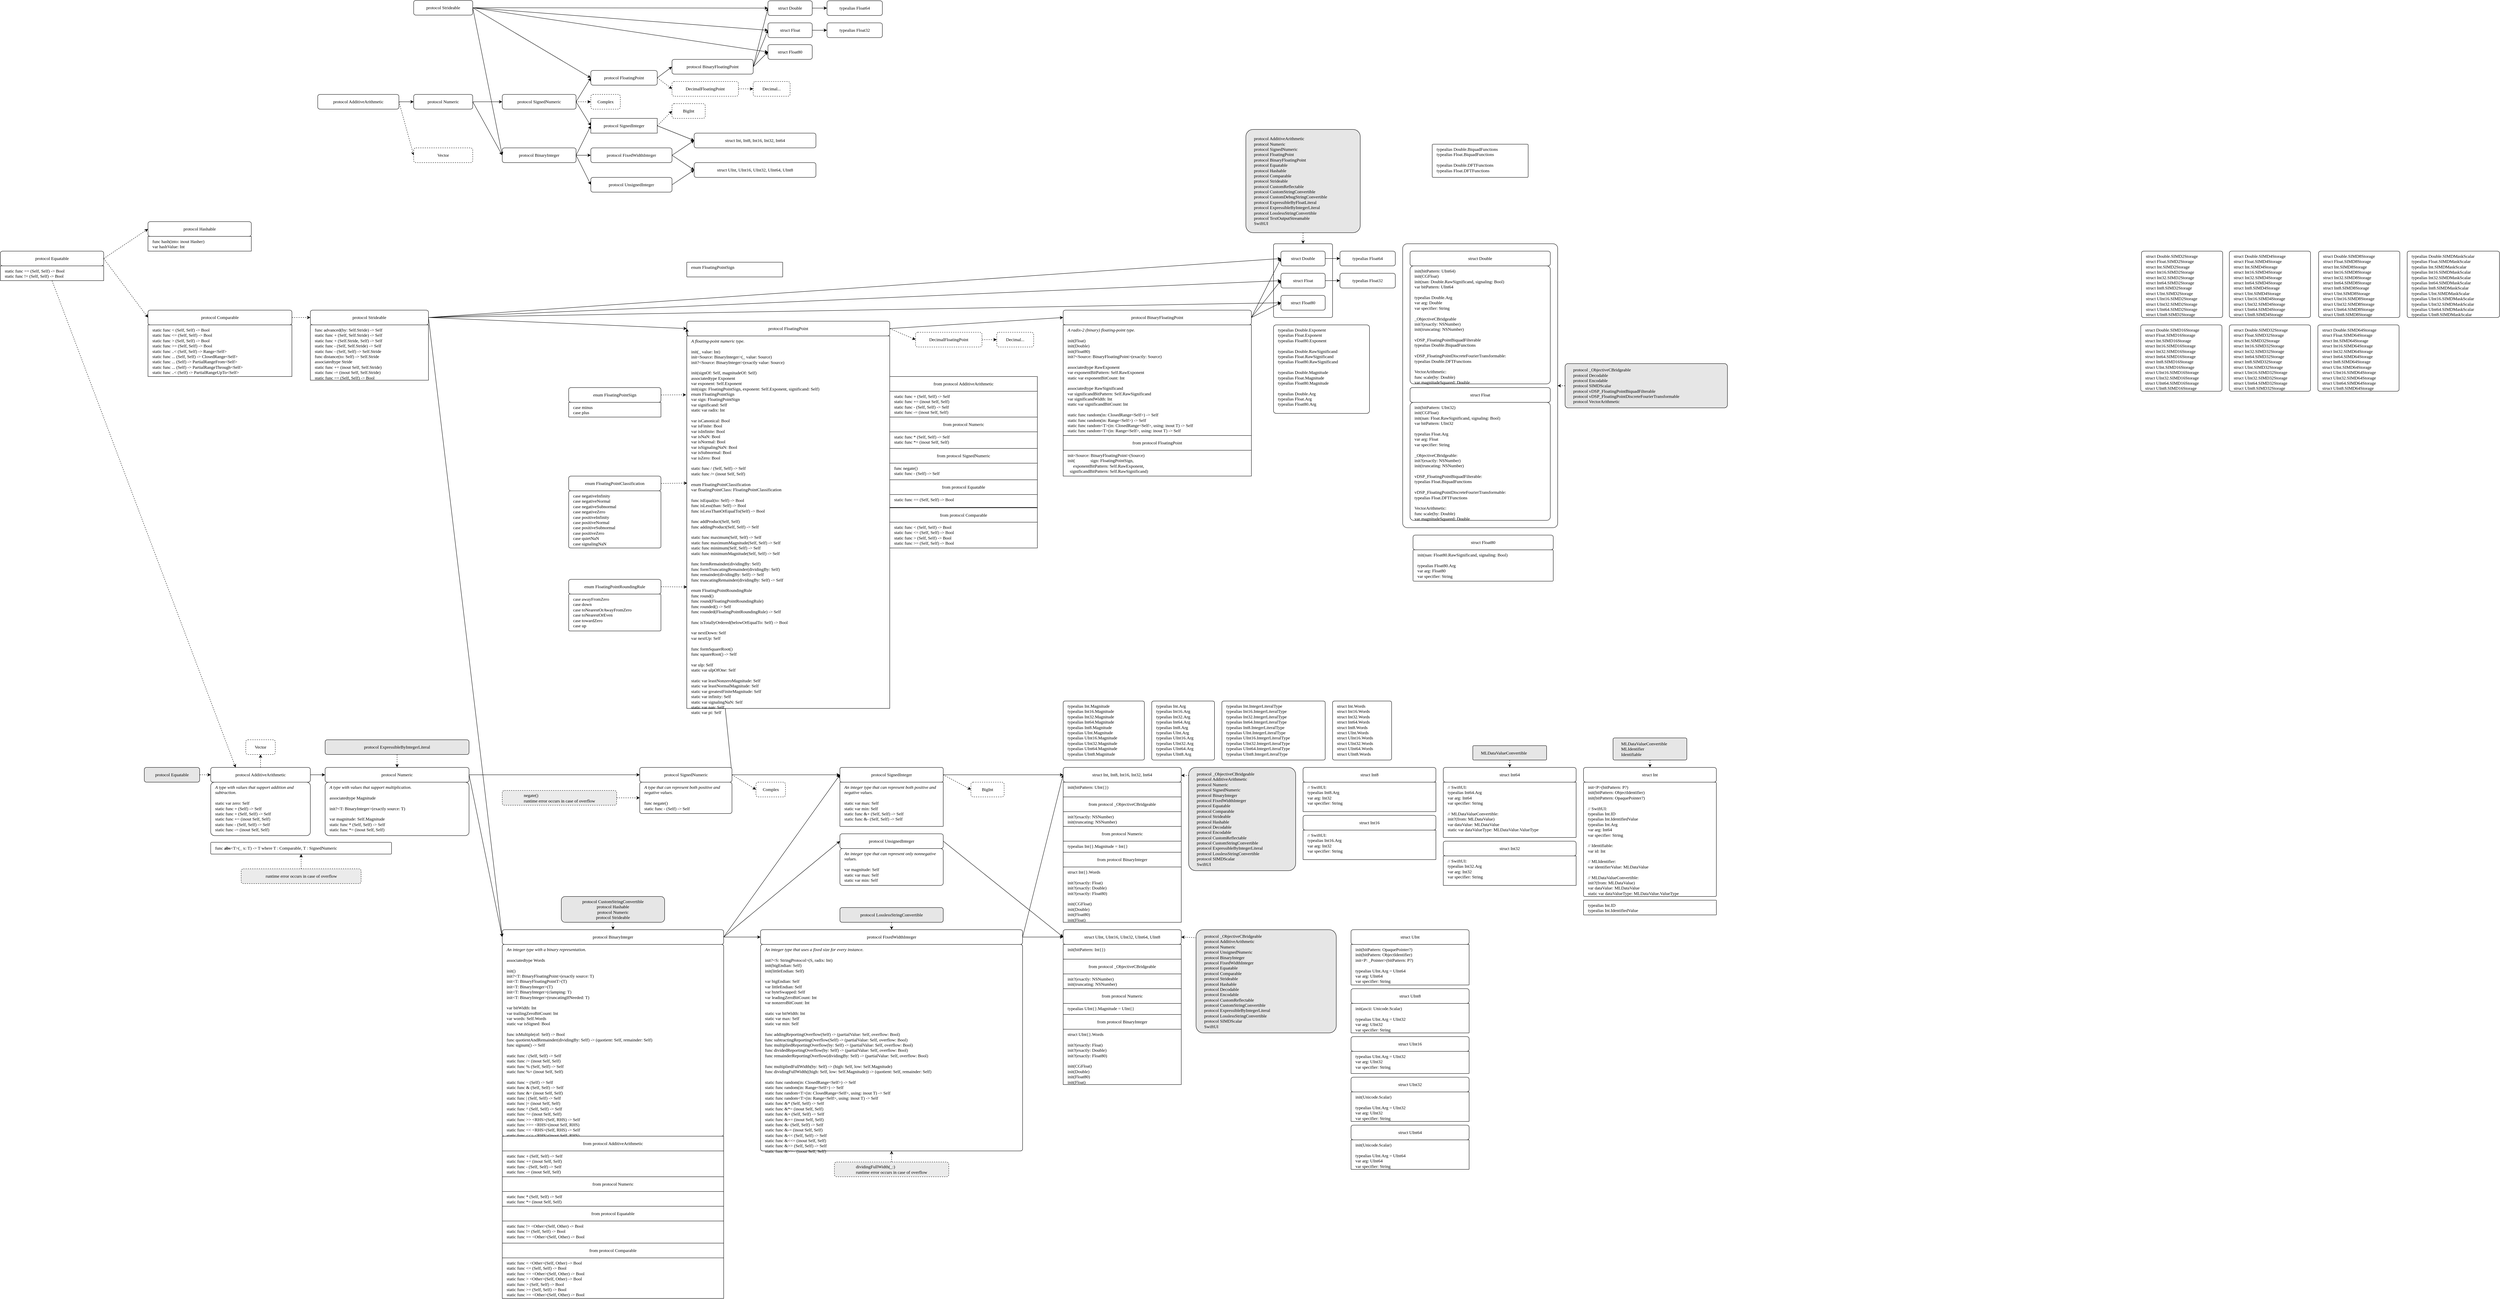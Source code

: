 <mxfile version="10.8.9" type="github"><diagram id="rcVeph1lbxfG8_K3qu0U" name="Page-1"><mxGraphModel dx="1815" dy="1752" grid="1" gridSize="10" guides="1" tooltips="1" connect="1" arrows="1" fold="1" page="1" pageScale="1" pageWidth="827" pageHeight="1169" math="0" shadow="0"><root><mxCell id="0"/><mxCell id="1" parent="0"/><mxCell id="VzshR0yHQGPUDWnaJH8t-143" value="&lt;span&gt;&lt;span&gt;&lt;br&gt;&lt;/span&gt;&lt;/span&gt;" style="rounded=1;whiteSpace=wrap;html=1;fontFamily=Menlo;align=left;spacingLeft=10;arcSize=3;verticalAlign=top;fontStyle=1" vertex="1" parent="1"><mxGeometry x="3000" y="380" width="420" height="770" as="geometry"/></mxCell><mxCell id="VzshR0yHQGPUDWnaJH8t-134" value="&lt;span&gt;&lt;span&gt;&lt;br&gt;&lt;/span&gt;&lt;/span&gt;" style="rounded=1;whiteSpace=wrap;html=1;fontFamily=Menlo;align=left;spacingLeft=10;arcSize=3;verticalAlign=top;" vertex="1" parent="1"><mxGeometry x="2650" y="380" width="160" height="200" as="geometry"/></mxCell><mxCell id="bAg9nZdT17nKx8bPK2S7-5" style="rounded=0;orthogonalLoop=1;jettySize=auto;html=1;exitX=1;exitY=0.5;exitDx=0;exitDy=0;entryX=0;entryY=0.5;entryDx=0;entryDy=0;" parent="1" source="bAg9nZdT17nKx8bPK2S7-1" target="bAg9nZdT17nKx8bPK2S7-3" edge="1"><mxGeometry relative="1" as="geometry"/></mxCell><mxCell id="bAg9nZdT17nKx8bPK2S7-16" style="edgeStyle=none;rounded=0;orthogonalLoop=1;jettySize=auto;html=1;exitX=1;exitY=0.5;exitDx=0;exitDy=0;entryX=0;entryY=0.5;entryDx=0;entryDy=0;" parent="1" source="bAg9nZdT17nKx8bPK2S7-1" target="bAg9nZdT17nKx8bPK2S7-11" edge="1"><mxGeometry relative="1" as="geometry"/></mxCell><mxCell id="bAg9nZdT17nKx8bPK2S7-1" value="&lt;div&gt;&lt;div&gt;&lt;div&gt;&lt;div&gt;&lt;div&gt;&lt;div&gt;&lt;div&gt;&lt;div&gt;&lt;div&gt;&lt;div&gt;&lt;div&gt;&lt;div&gt;&lt;div&gt;&lt;div&gt;&lt;div&gt;&lt;span&gt;&lt;div&gt;&lt;div&gt;&lt;div&gt;&lt;div&gt;&lt;div&gt;&lt;div&gt;&lt;div&gt;&lt;div&gt;&lt;div&gt;&lt;div&gt;&lt;div&gt;&lt;div&gt;&lt;div&gt;&lt;div&gt;&lt;div&gt;&lt;div&gt;&lt;div&gt;&lt;div&gt;&lt;div&gt;&lt;div&gt;&lt;span&gt;&lt;div&gt;&lt;div&gt;&lt;div&gt;&lt;div&gt;&lt;div&gt;&lt;div&gt;&lt;div&gt;&lt;div&gt;&lt;div&gt;&lt;div&gt;&lt;div&gt;&lt;div&gt;&lt;div&gt;&lt;div&gt;&lt;div&gt;&lt;div&gt;&lt;table&gt;&lt;tbody&gt;&lt;tr&gt;&lt;td height=&quot;21&quot;&gt;protocol FixedWidthInteger&lt;/td&gt;&lt;/tr&gt;&lt;/tbody&gt;&lt;/table&gt;&lt;/div&gt;&lt;/div&gt;&lt;/div&gt;&lt;/div&gt;&lt;/div&gt;&lt;/div&gt;&lt;/div&gt;&lt;/div&gt;&lt;/div&gt;&lt;/div&gt;&lt;/div&gt;&lt;/div&gt;&lt;/div&gt;&lt;/div&gt;&lt;/div&gt;&lt;/div&gt;&lt;/span&gt;&lt;/div&gt;&lt;/div&gt;&lt;/div&gt;&lt;/div&gt;&lt;/div&gt;&lt;/div&gt;&lt;/div&gt;&lt;/div&gt;&lt;/div&gt;&lt;/div&gt;&lt;/div&gt;&lt;/div&gt;&lt;/div&gt;&lt;/div&gt;&lt;/div&gt;&lt;/div&gt;&lt;/div&gt;&lt;/div&gt;&lt;/div&gt;&lt;/div&gt;&lt;/span&gt;&lt;/div&gt;&lt;/div&gt;&lt;/div&gt;&lt;/div&gt;&lt;/div&gt;&lt;/div&gt;&lt;/div&gt;&lt;/div&gt;&lt;/div&gt;&lt;/div&gt;&lt;/div&gt;&lt;/div&gt;&lt;/div&gt;&lt;/div&gt;&lt;/div&gt;" style="rounded=1;whiteSpace=wrap;html=1;fontFamily=Menlo;" parent="1" vertex="1"><mxGeometry x="800" y="120" width="220" height="40" as="geometry"/></mxCell><mxCell id="bAg9nZdT17nKx8bPK2S7-6" style="rounded=0;orthogonalLoop=1;jettySize=auto;html=1;exitX=1;exitY=0.5;exitDx=0;exitDy=0;entryX=0;entryY=0.5;entryDx=0;entryDy=0;" parent="1" source="bAg9nZdT17nKx8bPK2S7-2" target="bAg9nZdT17nKx8bPK2S7-3" edge="1"><mxGeometry relative="1" as="geometry"/></mxCell><mxCell id="KWHoCQcayo5Sqr1PXvE4-10" style="edgeStyle=none;rounded=0;orthogonalLoop=1;jettySize=auto;html=1;exitX=1;exitY=0.5;exitDx=0;exitDy=0;entryX=0;entryY=0.5;entryDx=0;entryDy=0;dashed=1;" parent="1" source="bAg9nZdT17nKx8bPK2S7-2" target="KWHoCQcayo5Sqr1PXvE4-9" edge="1"><mxGeometry relative="1" as="geometry"/></mxCell><mxCell id="bAg9nZdT17nKx8bPK2S7-2" value="&lt;span&gt;&lt;span&gt;&lt;table&gt;&lt;tbody&gt;&lt;tr&gt;&lt;td height=&quot;21&quot;&gt;protocol SignedInteger&lt;/td&gt;&lt;/tr&gt;&lt;/tbody&gt;&lt;/table&gt;&lt;/span&gt;&lt;/span&gt;" style="rounded=1;whiteSpace=wrap;html=1;fontFamily=Menlo;arcSize=0;" parent="1" vertex="1"><mxGeometry x="800" y="40" width="180" height="40" as="geometry"/></mxCell><mxCell id="bAg9nZdT17nKx8bPK2S7-3" value="&lt;span&gt;&lt;span&gt;struct Int,&amp;nbsp;&lt;/span&gt;&lt;/span&gt;Int8, Int16, Int32, Int64&lt;span&gt;&lt;span&gt;&lt;br&gt;&lt;/span&gt;&lt;/span&gt;" style="rounded=1;whiteSpace=wrap;html=1;fontFamily=Menlo;" parent="1" vertex="1"><mxGeometry x="1080" y="80" width="330" height="40" as="geometry"/></mxCell><mxCell id="bAg9nZdT17nKx8bPK2S7-9" style="edgeStyle=none;rounded=0;orthogonalLoop=1;jettySize=auto;html=1;exitX=1;exitY=0.5;exitDx=0;exitDy=0;entryX=0;entryY=0.5;entryDx=0;entryDy=0;" parent="1" source="bAg9nZdT17nKx8bPK2S7-7" target="bAg9nZdT17nKx8bPK2S7-1" edge="1"><mxGeometry relative="1" as="geometry"/></mxCell><mxCell id="bAg9nZdT17nKx8bPK2S7-17" style="edgeStyle=none;rounded=0;orthogonalLoop=1;jettySize=auto;html=1;exitX=1;exitY=0.5;exitDx=0;exitDy=0;entryX=0;entryY=0.5;entryDx=0;entryDy=0;" parent="1" source="bAg9nZdT17nKx8bPK2S7-7" target="bAg9nZdT17nKx8bPK2S7-13" edge="1"><mxGeometry relative="1" as="geometry"/></mxCell><mxCell id="bAg9nZdT17nKx8bPK2S7-18" style="edgeStyle=none;rounded=0;orthogonalLoop=1;jettySize=auto;html=1;exitX=1;exitY=0.5;exitDx=0;exitDy=0;entryX=0;entryY=0.5;entryDx=0;entryDy=0;" parent="1" source="bAg9nZdT17nKx8bPK2S7-7" target="bAg9nZdT17nKx8bPK2S7-2" edge="1"><mxGeometry relative="1" as="geometry"/></mxCell><mxCell id="bAg9nZdT17nKx8bPK2S7-7" value="&lt;span&gt;&lt;span&gt;protocol BinaryInteger&lt;br&gt;&lt;/span&gt;&lt;/span&gt;" style="rounded=1;whiteSpace=wrap;html=1;fontFamily=Menlo;" parent="1" vertex="1"><mxGeometry x="560" y="120" width="200" height="40" as="geometry"/></mxCell><mxCell id="bAg9nZdT17nKx8bPK2S7-11" value="struct&amp;nbsp;&lt;span&gt;&lt;span&gt;UInt, UInt16, UInt32, UInt64, UInt8&lt;br&gt;&lt;/span&gt;&lt;/span&gt;" style="rounded=1;whiteSpace=wrap;html=1;fontFamily=Menlo;" parent="1" vertex="1"><mxGeometry x="1080" y="160" width="330" height="40" as="geometry"/></mxCell><mxCell id="bAg9nZdT17nKx8bPK2S7-15" style="edgeStyle=none;rounded=0;orthogonalLoop=1;jettySize=auto;html=1;exitX=1;exitY=0.5;exitDx=0;exitDy=0;entryX=0;entryY=0.5;entryDx=0;entryDy=0;" parent="1" source="bAg9nZdT17nKx8bPK2S7-13" target="bAg9nZdT17nKx8bPK2S7-11" edge="1"><mxGeometry relative="1" as="geometry"/></mxCell><mxCell id="bAg9nZdT17nKx8bPK2S7-13" value="&lt;span&gt;&lt;span&gt;protocol UnsignedInteger&lt;br&gt;&lt;/span&gt;&lt;/span&gt;" style="rounded=1;whiteSpace=wrap;html=1;fontFamily=Menlo;" parent="1" vertex="1"><mxGeometry x="800" y="200" width="220" height="40" as="geometry"/></mxCell><mxCell id="bAg9nZdT17nKx8bPK2S7-22" style="edgeStyle=none;rounded=0;orthogonalLoop=1;jettySize=auto;html=1;exitX=1;exitY=0.5;exitDx=0;exitDy=0;entryX=0;entryY=0.5;entryDx=0;entryDy=0;" parent="1" source="bAg9nZdT17nKx8bPK2S7-19" target="bAg9nZdT17nKx8bPK2S7-7" edge="1"><mxGeometry relative="1" as="geometry"/></mxCell><mxCell id="RIY-XJ7bLuu8b7dFE1G2-24" style="edgeStyle=none;rounded=0;orthogonalLoop=1;jettySize=auto;html=1;exitX=1;exitY=0.5;exitDx=0;exitDy=0;entryX=0;entryY=0.5;entryDx=0;entryDy=0;" parent="1" source="bAg9nZdT17nKx8bPK2S7-19" target="RIY-XJ7bLuu8b7dFE1G2-22" edge="1"><mxGeometry relative="1" as="geometry"/></mxCell><mxCell id="KWHoCQcayo5Sqr1PXvE4-2" style="rounded=0;orthogonalLoop=1;jettySize=auto;html=1;exitX=1;exitY=0.5;exitDx=0;exitDy=0;entryX=0;entryY=0.5;entryDx=0;entryDy=0;dashed=1;" parent="1" source="bAg9nZdT17nKx8bPK2S7-24" target="KWHoCQcayo5Sqr1PXvE4-1" edge="1"><mxGeometry relative="1" as="geometry"/></mxCell><mxCell id="bAg9nZdT17nKx8bPK2S7-19" value="&lt;span&gt;&lt;span&gt;protocol Numeric&lt;br&gt;&lt;/span&gt;&lt;/span&gt;" style="rounded=1;whiteSpace=wrap;html=1;fontFamily=Menlo;" parent="1" vertex="1"><mxGeometry x="320" y="-25" width="160" height="40" as="geometry"/></mxCell><mxCell id="bAg9nZdT17nKx8bPK2S7-23" style="edgeStyle=none;rounded=0;orthogonalLoop=1;jettySize=auto;html=1;exitX=1;exitY=0.5;exitDx=0;exitDy=0;entryX=0;entryY=0.5;entryDx=0;entryDy=0;" parent="1" source="bAg9nZdT17nKx8bPK2S7-20" target="bAg9nZdT17nKx8bPK2S7-7" edge="1"><mxGeometry relative="1" as="geometry"/></mxCell><mxCell id="RIY-XJ7bLuu8b7dFE1G2-6" style="edgeStyle=none;rounded=0;orthogonalLoop=1;jettySize=auto;html=1;exitX=1;exitY=0.5;exitDx=0;exitDy=0;entryX=0;entryY=0.5;entryDx=0;entryDy=0;" parent="1" source="bAg9nZdT17nKx8bPK2S7-20" target="bAg9nZdT17nKx8bPK2S7-37" edge="1"><mxGeometry relative="1" as="geometry"/></mxCell><mxCell id="RIY-XJ7bLuu8b7dFE1G2-10" style="edgeStyle=none;rounded=0;orthogonalLoop=1;jettySize=auto;html=1;exitX=1;exitY=0.5;exitDx=0;exitDy=0;entryX=0;entryY=0.5;entryDx=0;entryDy=0;" parent="1" source="bAg9nZdT17nKx8bPK2S7-20" target="bAg9nZdT17nKx8bPK2S7-40" edge="1"><mxGeometry relative="1" as="geometry"/></mxCell><mxCell id="RIY-XJ7bLuu8b7dFE1G2-20" style="edgeStyle=none;rounded=0;orthogonalLoop=1;jettySize=auto;html=1;exitX=1;exitY=0.5;exitDx=0;exitDy=0;entryX=0;entryY=0.5;entryDx=0;entryDy=0;" parent="1" source="bAg9nZdT17nKx8bPK2S7-20" target="bAg9nZdT17nKx8bPK2S7-42" edge="1"><mxGeometry relative="1" as="geometry"/></mxCell><mxCell id="RIY-XJ7bLuu8b7dFE1G2-21" style="edgeStyle=none;rounded=0;orthogonalLoop=1;jettySize=auto;html=1;exitX=1;exitY=0.5;exitDx=0;exitDy=0;entryX=0;entryY=0.5;entryDx=0;entryDy=0;" parent="1" source="bAg9nZdT17nKx8bPK2S7-20" target="bAg9nZdT17nKx8bPK2S7-35" edge="1"><mxGeometry relative="1" as="geometry"/></mxCell><mxCell id="bAg9nZdT17nKx8bPK2S7-20" value="&lt;span&gt;&lt;span&gt;protocol Strideable&lt;br&gt;&lt;/span&gt;&lt;/span&gt;" style="rounded=1;whiteSpace=wrap;html=1;fontFamily=Menlo;" parent="1" vertex="1"><mxGeometry x="320" y="-280" width="160" height="40" as="geometry"/></mxCell><mxCell id="bAg9nZdT17nKx8bPK2S7-25" style="edgeStyle=none;rounded=0;orthogonalLoop=1;jettySize=auto;html=1;exitX=1;exitY=0.5;exitDx=0;exitDy=0;entryX=0;entryY=0.5;entryDx=0;entryDy=0;" parent="1" source="bAg9nZdT17nKx8bPK2S7-24" target="bAg9nZdT17nKx8bPK2S7-19" edge="1"><mxGeometry relative="1" as="geometry"/></mxCell><mxCell id="bAg9nZdT17nKx8bPK2S7-24" value="&lt;span&gt;&lt;span&gt;protocol AdditiveArithmetic&lt;br&gt;&lt;/span&gt;&lt;/span&gt;" style="rounded=1;whiteSpace=wrap;html=1;fontFamily=Menlo;" parent="1" vertex="1"><mxGeometry x="60" y="-25" width="220" height="40" as="geometry"/></mxCell><mxCell id="bAg9nZdT17nKx8bPK2S7-39" style="edgeStyle=none;rounded=0;orthogonalLoop=1;jettySize=auto;html=1;exitX=1;exitY=0.5;exitDx=0;exitDy=0;entryX=0;entryY=0.5;entryDx=0;entryDy=0;" parent="1" source="bAg9nZdT17nKx8bPK2S7-30" target="bAg9nZdT17nKx8bPK2S7-37" edge="1"><mxGeometry relative="1" as="geometry"/></mxCell><mxCell id="bAg9nZdT17nKx8bPK2S7-41" style="edgeStyle=none;rounded=0;orthogonalLoop=1;jettySize=auto;html=1;exitX=1;exitY=0.5;exitDx=0;exitDy=0;entryX=0;entryY=0.5;entryDx=0;entryDy=0;" parent="1" source="bAg9nZdT17nKx8bPK2S7-30" target="bAg9nZdT17nKx8bPK2S7-40" edge="1"><mxGeometry relative="1" as="geometry"/></mxCell><mxCell id="bAg9nZdT17nKx8bPK2S7-44" style="edgeStyle=none;rounded=0;orthogonalLoop=1;jettySize=auto;html=1;exitX=1;exitY=0.5;exitDx=0;exitDy=0;entryX=0;entryY=0.5;entryDx=0;entryDy=0;" parent="1" source="bAg9nZdT17nKx8bPK2S7-30" target="bAg9nZdT17nKx8bPK2S7-42" edge="1"><mxGeometry relative="1" as="geometry"/></mxCell><mxCell id="bAg9nZdT17nKx8bPK2S7-30" value="&lt;span&gt;&lt;span&gt;protocol BinaryFloatingPoint&lt;br&gt;&lt;/span&gt;&lt;/span&gt;" style="rounded=1;whiteSpace=wrap;html=1;fontFamily=Menlo;" parent="1" vertex="1"><mxGeometry x="1020" y="-120" width="220" height="40" as="geometry"/></mxCell><mxCell id="bAg9nZdT17nKx8bPK2S7-36" style="edgeStyle=none;rounded=0;orthogonalLoop=1;jettySize=auto;html=1;exitX=1;exitY=0.5;exitDx=0;exitDy=0;entryX=0;entryY=0.5;entryDx=0;entryDy=0;" parent="1" source="bAg9nZdT17nKx8bPK2S7-35" target="bAg9nZdT17nKx8bPK2S7-30" edge="1"><mxGeometry relative="1" as="geometry"/></mxCell><mxCell id="KWHoCQcayo5Sqr1PXvE4-6" style="edgeStyle=none;rounded=0;orthogonalLoop=1;jettySize=auto;html=1;exitX=1;exitY=0.5;exitDx=0;exitDy=0;entryX=0;entryY=0.5;entryDx=0;entryDy=0;dashed=1;" parent="1" source="bAg9nZdT17nKx8bPK2S7-35" target="KWHoCQcayo5Sqr1PXvE4-5" edge="1"><mxGeometry relative="1" as="geometry"/></mxCell><mxCell id="bAg9nZdT17nKx8bPK2S7-35" value="&lt;span&gt;&lt;span&gt;protocol FloatingPoint&lt;br&gt;&lt;/span&gt;&lt;/span&gt;" style="rounded=1;whiteSpace=wrap;html=1;fontFamily=Menlo;" parent="1" vertex="1"><mxGeometry x="800" y="-90" width="180" height="40" as="geometry"/></mxCell><mxCell id="RIY-XJ7bLuu8b7dFE1G2-17" style="edgeStyle=none;rounded=0;orthogonalLoop=1;jettySize=auto;html=1;exitX=1;exitY=0.5;exitDx=0;exitDy=0;entryX=0;entryY=0.5;entryDx=0;entryDy=0;" parent="1" source="bAg9nZdT17nKx8bPK2S7-37" target="RIY-XJ7bLuu8b7dFE1G2-16" edge="1"><mxGeometry relative="1" as="geometry"/></mxCell><mxCell id="bAg9nZdT17nKx8bPK2S7-37" value="&lt;span&gt;&lt;span&gt;struct Double&lt;br&gt;&lt;/span&gt;&lt;/span&gt;" style="rounded=1;whiteSpace=wrap;html=1;fontFamily=Menlo;" parent="1" vertex="1"><mxGeometry x="1280" y="-279" width="120" height="40" as="geometry"/></mxCell><mxCell id="RIY-XJ7bLuu8b7dFE1G2-15" style="edgeStyle=none;rounded=0;orthogonalLoop=1;jettySize=auto;html=1;exitX=1;exitY=0.5;exitDx=0;exitDy=0;entryX=0;entryY=0.5;entryDx=0;entryDy=0;" parent="1" source="bAg9nZdT17nKx8bPK2S7-40" target="RIY-XJ7bLuu8b7dFE1G2-14" edge="1"><mxGeometry relative="1" as="geometry"/></mxCell><mxCell id="bAg9nZdT17nKx8bPK2S7-40" value="&lt;span&gt;&lt;span&gt;struct Float&lt;br&gt;&lt;/span&gt;&lt;/span&gt;" style="rounded=1;whiteSpace=wrap;html=1;fontFamily=Menlo;" parent="1" vertex="1"><mxGeometry x="1280" y="-219" width="120" height="40" as="geometry"/></mxCell><mxCell id="bAg9nZdT17nKx8bPK2S7-42" value="&lt;span&gt;&lt;span&gt;struct Float80&lt;br&gt;&lt;/span&gt;&lt;/span&gt;" style="rounded=1;whiteSpace=wrap;html=1;fontFamily=Menlo;" parent="1" vertex="1"><mxGeometry x="1280" y="-160" width="120" height="40" as="geometry"/></mxCell><mxCell id="RIY-XJ7bLuu8b7dFE1G2-14" value="&lt;span&gt;&lt;span&gt;&lt;span&gt;typealias Float32&lt;/span&gt;&lt;br&gt;&lt;/span&gt;&lt;/span&gt;" style="rounded=1;whiteSpace=wrap;html=1;fontFamily=Menlo;" parent="1" vertex="1"><mxGeometry x="1440" y="-219" width="150" height="40" as="geometry"/></mxCell><mxCell id="RIY-XJ7bLuu8b7dFE1G2-16" value="&lt;span&gt;&lt;span&gt;&lt;span&gt;typealias Float64&lt;/span&gt;&lt;br&gt;&lt;/span&gt;&lt;/span&gt;" style="rounded=1;whiteSpace=wrap;html=1;fontFamily=Menlo;" parent="1" vertex="1"><mxGeometry x="1440" y="-279" width="150" height="40" as="geometry"/></mxCell><mxCell id="RIY-XJ7bLuu8b7dFE1G2-23" style="edgeStyle=none;rounded=0;orthogonalLoop=1;jettySize=auto;html=1;exitX=1;exitY=0.5;exitDx=0;exitDy=0;entryX=0;entryY=0.5;entryDx=0;entryDy=0;" parent="1" source="RIY-XJ7bLuu8b7dFE1G2-22" target="bAg9nZdT17nKx8bPK2S7-35" edge="1"><mxGeometry relative="1" as="geometry"/></mxCell><mxCell id="RIY-XJ7bLuu8b7dFE1G2-25" style="edgeStyle=none;rounded=0;orthogonalLoop=1;jettySize=auto;html=1;exitX=1;exitY=0.5;exitDx=0;exitDy=0;entryX=0;entryY=0.5;entryDx=0;entryDy=0;" parent="1" source="RIY-XJ7bLuu8b7dFE1G2-22" target="bAg9nZdT17nKx8bPK2S7-2" edge="1"><mxGeometry relative="1" as="geometry"/></mxCell><mxCell id="KWHoCQcayo5Sqr1PXvE4-4" style="edgeStyle=none;rounded=0;orthogonalLoop=1;jettySize=auto;html=1;exitX=1;exitY=0.5;exitDx=0;exitDy=0;entryX=0;entryY=0.5;entryDx=0;entryDy=0;dashed=1;" parent="1" source="RIY-XJ7bLuu8b7dFE1G2-22" target="KWHoCQcayo5Sqr1PXvE4-3" edge="1"><mxGeometry relative="1" as="geometry"/></mxCell><mxCell id="RIY-XJ7bLuu8b7dFE1G2-22" value="&lt;span&gt;&lt;span&gt;&lt;span&gt;protocol SignedNumeric&lt;/span&gt;&lt;br&gt;&lt;/span&gt;&lt;/span&gt;" style="rounded=1;whiteSpace=wrap;html=1;fontFamily=Menlo;" parent="1" vertex="1"><mxGeometry x="560" y="-25" width="200" height="40" as="geometry"/></mxCell><mxCell id="KWHoCQcayo5Sqr1PXvE4-1" value="&lt;span&gt;&lt;span&gt;Vector&lt;br&gt;&lt;/span&gt;&lt;/span&gt;" style="rounded=1;whiteSpace=wrap;html=1;fontFamily=Menlo;dashed=1;" parent="1" vertex="1"><mxGeometry x="320" y="120" width="160" height="40" as="geometry"/></mxCell><mxCell id="KWHoCQcayo5Sqr1PXvE4-3" value="&lt;span&gt;&lt;span&gt;Complex&lt;br&gt;&lt;/span&gt;&lt;/span&gt;" style="rounded=1;whiteSpace=wrap;html=1;fontFamily=Menlo;dashed=1;" parent="1" vertex="1"><mxGeometry x="800" y="-25" width="80" height="40" as="geometry"/></mxCell><mxCell id="KWHoCQcayo5Sqr1PXvE4-8" style="edgeStyle=none;rounded=0;orthogonalLoop=1;jettySize=auto;html=1;exitX=1;exitY=0.5;exitDx=0;exitDy=0;entryX=0;entryY=0.5;entryDx=0;entryDy=0;dashed=1;" parent="1" source="KWHoCQcayo5Sqr1PXvE4-5" target="KWHoCQcayo5Sqr1PXvE4-7" edge="1"><mxGeometry relative="1" as="geometry"/></mxCell><mxCell id="KWHoCQcayo5Sqr1PXvE4-5" value="&lt;span&gt;&lt;span&gt;DecimalFloatingPoint&lt;br&gt;&lt;/span&gt;&lt;/span&gt;" style="rounded=1;whiteSpace=wrap;html=1;fontFamily=Menlo;dashed=1;" parent="1" vertex="1"><mxGeometry x="1020" y="-60" width="180" height="40" as="geometry"/></mxCell><mxCell id="KWHoCQcayo5Sqr1PXvE4-7" value="&lt;span&gt;&lt;span&gt;Decimal...&lt;br&gt;&lt;/span&gt;&lt;/span&gt;" style="rounded=1;whiteSpace=wrap;html=1;fontFamily=Menlo;dashed=1;" parent="1" vertex="1"><mxGeometry x="1240" y="-60" width="100" height="40" as="geometry"/></mxCell><mxCell id="KWHoCQcayo5Sqr1PXvE4-9" value="&lt;span&gt;&lt;span&gt;BigInt&lt;br&gt;&lt;/span&gt;&lt;/span&gt;" style="rounded=1;whiteSpace=wrap;html=1;fontFamily=Menlo;dashed=1;" parent="1" vertex="1"><mxGeometry x="1020" width="90" height="40" as="geometry"/></mxCell><mxCell id="ykMHdcyJ0icdueJOqCW1-1" style="rounded=0;orthogonalLoop=1;jettySize=auto;html=1;exitX=1;exitY=0.5;exitDx=0;exitDy=0;entryX=0;entryY=0.5;entryDx=0;entryDy=0;" parent="1" source="ykMHdcyJ0icdueJOqCW1-3" target="ykMHdcyJ0icdueJOqCW1-7" edge="1"><mxGeometry relative="1" as="geometry"/></mxCell><mxCell id="ykMHdcyJ0icdueJOqCW1-2" style="edgeStyle=none;rounded=0;orthogonalLoop=1;jettySize=auto;html=1;exitX=1;exitY=0.5;exitDx=0;exitDy=0;entryX=0;entryY=0.5;entryDx=0;entryDy=0;" parent="1" source="ykMHdcyJ0icdueJOqCW1-3" target="VzshR0yHQGPUDWnaJH8t-23" edge="1"><mxGeometry relative="1" as="geometry"/></mxCell><mxCell id="ykMHdcyJ0icdueJOqCW1-3" value="&lt;div&gt;&lt;div&gt;&lt;div&gt;&lt;div&gt;&lt;div&gt;&lt;div&gt;&lt;div&gt;&lt;div&gt;&lt;div&gt;&lt;div&gt;&lt;div&gt;&lt;div&gt;&lt;div&gt;&lt;div&gt;&lt;div&gt;&lt;span&gt;&lt;div&gt;&lt;div&gt;&lt;div&gt;&lt;div&gt;&lt;div&gt;&lt;div&gt;&lt;div&gt;&lt;div&gt;&lt;div&gt;&lt;div&gt;&lt;div&gt;&lt;div&gt;&lt;div&gt;&lt;div&gt;&lt;div&gt;&lt;div&gt;&lt;div&gt;&lt;div&gt;&lt;div&gt;&lt;div&gt;&lt;span&gt;&lt;div&gt;&lt;div&gt;&lt;div&gt;&lt;div&gt;&lt;div&gt;&lt;div&gt;&lt;div&gt;&lt;div&gt;&lt;div&gt;&lt;div&gt;&lt;div&gt;&lt;div&gt;&lt;div&gt;&lt;div&gt;&lt;div&gt;&lt;div&gt;&lt;table&gt;&lt;tbody&gt;&lt;tr&gt;&lt;td height=&quot;21&quot;&gt;protocol FixedWidthInteger&lt;/td&gt;&lt;/tr&gt;&lt;/tbody&gt;&lt;/table&gt;&lt;/div&gt;&lt;/div&gt;&lt;/div&gt;&lt;/div&gt;&lt;/div&gt;&lt;/div&gt;&lt;/div&gt;&lt;/div&gt;&lt;/div&gt;&lt;/div&gt;&lt;/div&gt;&lt;/div&gt;&lt;/div&gt;&lt;/div&gt;&lt;/div&gt;&lt;/div&gt;&lt;/span&gt;&lt;/div&gt;&lt;/div&gt;&lt;/div&gt;&lt;/div&gt;&lt;/div&gt;&lt;/div&gt;&lt;/div&gt;&lt;/div&gt;&lt;/div&gt;&lt;/div&gt;&lt;/div&gt;&lt;/div&gt;&lt;/div&gt;&lt;/div&gt;&lt;/div&gt;&lt;/div&gt;&lt;/div&gt;&lt;/div&gt;&lt;/div&gt;&lt;/div&gt;&lt;/span&gt;&lt;/div&gt;&lt;/div&gt;&lt;/div&gt;&lt;/div&gt;&lt;/div&gt;&lt;/div&gt;&lt;/div&gt;&lt;/div&gt;&lt;/div&gt;&lt;/div&gt;&lt;/div&gt;&lt;/div&gt;&lt;/div&gt;&lt;/div&gt;&lt;/div&gt;" style="rounded=1;whiteSpace=wrap;html=1;fontFamily=Menlo;" parent="1" vertex="1"><mxGeometry x="1260" y="2240" width="710" height="40" as="geometry"/></mxCell><mxCell id="ykMHdcyJ0icdueJOqCW1-4" style="rounded=0;orthogonalLoop=1;jettySize=auto;html=1;exitX=1;exitY=0.5;exitDx=0;exitDy=0;entryX=0;entryY=0.5;entryDx=0;entryDy=0;" parent="1" source="ykMHdcyJ0icdueJOqCW1-6" target="ykMHdcyJ0icdueJOqCW1-7" edge="1"><mxGeometry relative="1" as="geometry"/></mxCell><mxCell id="ykMHdcyJ0icdueJOqCW1-5" style="edgeStyle=none;rounded=0;orthogonalLoop=1;jettySize=auto;html=1;exitX=1;exitY=0.5;exitDx=0;exitDy=0;entryX=0;entryY=0.5;entryDx=0;entryDy=0;dashed=1;" parent="1" source="ykMHdcyJ0icdueJOqCW1-6" target="ykMHdcyJ0icdueJOqCW1-50" edge="1"><mxGeometry relative="1" as="geometry"/></mxCell><mxCell id="ykMHdcyJ0icdueJOqCW1-6" value="&lt;span&gt;&lt;span&gt;&lt;table&gt;&lt;tbody&gt;&lt;tr&gt;&lt;td height=&quot;21&quot;&gt;protocol SignedInteger&lt;/td&gt;&lt;/tr&gt;&lt;/tbody&gt;&lt;/table&gt;&lt;/span&gt;&lt;/span&gt;" style="rounded=1;whiteSpace=wrap;html=1;fontFamily=Menlo;arcSize=12;" parent="1" vertex="1"><mxGeometry x="1475" y="1800" width="280" height="40" as="geometry"/></mxCell><mxCell id="ykMHdcyJ0icdueJOqCW1-7" value="&lt;span&gt;&lt;span&gt;struct Int,&amp;nbsp;&lt;/span&gt;&lt;/span&gt;Int8, Int16, Int32, Int64&lt;span&gt;&lt;span&gt;&lt;br&gt;&lt;/span&gt;&lt;/span&gt;" style="rounded=1;whiteSpace=wrap;html=1;fontFamily=Menlo;" parent="1" vertex="1"><mxGeometry x="2080" y="1800" width="320" height="40" as="geometry"/></mxCell><mxCell id="ykMHdcyJ0icdueJOqCW1-8" style="edgeStyle=none;rounded=0;orthogonalLoop=1;jettySize=auto;html=1;exitX=1;exitY=0.5;exitDx=0;exitDy=0;entryX=0;entryY=0.5;entryDx=0;entryDy=0;" parent="1" source="ykMHdcyJ0icdueJOqCW1-11" target="ykMHdcyJ0icdueJOqCW1-3" edge="1"><mxGeometry relative="1" as="geometry"/></mxCell><mxCell id="ykMHdcyJ0icdueJOqCW1-9" style="edgeStyle=none;rounded=0;orthogonalLoop=1;jettySize=auto;html=1;exitX=1;exitY=0.5;exitDx=0;exitDy=0;entryX=0;entryY=0.5;entryDx=0;entryDy=0;" parent="1" source="ykMHdcyJ0icdueJOqCW1-11" target="ykMHdcyJ0icdueJOqCW1-14" edge="1"><mxGeometry relative="1" as="geometry"/></mxCell><mxCell id="ykMHdcyJ0icdueJOqCW1-10" style="edgeStyle=none;rounded=0;orthogonalLoop=1;jettySize=auto;html=1;exitX=1;exitY=0.5;exitDx=0;exitDy=0;entryX=0;entryY=0.5;entryDx=0;entryDy=0;" parent="1" source="ykMHdcyJ0icdueJOqCW1-11" target="ykMHdcyJ0icdueJOqCW1-6" edge="1"><mxGeometry relative="1" as="geometry"/></mxCell><mxCell id="ykMHdcyJ0icdueJOqCW1-11" value="&lt;span&gt;&lt;span&gt;protocol BinaryInteger&lt;br&gt;&lt;/span&gt;&lt;/span&gt;" style="rounded=1;whiteSpace=wrap;html=1;fontFamily=Menlo;" parent="1" vertex="1"><mxGeometry x="560" y="2240" width="600" height="40" as="geometry"/></mxCell><mxCell id="ykMHdcyJ0icdueJOqCW1-13" style="edgeStyle=none;rounded=0;orthogonalLoop=1;jettySize=auto;html=1;exitX=1;exitY=0.5;exitDx=0;exitDy=0;entryX=0;entryY=0.5;entryDx=0;entryDy=0;" parent="1" source="ykMHdcyJ0icdueJOqCW1-14" target="VzshR0yHQGPUDWnaJH8t-23" edge="1"><mxGeometry relative="1" as="geometry"/></mxCell><mxCell id="ykMHdcyJ0icdueJOqCW1-14" value="&lt;span&gt;&lt;span&gt;protocol UnsignedInteger&lt;br&gt;&lt;/span&gt;&lt;/span&gt;" style="rounded=1;whiteSpace=wrap;html=1;fontFamily=Menlo;" parent="1" vertex="1"><mxGeometry x="1475" y="1980" width="280" height="40" as="geometry"/></mxCell><mxCell id="ykMHdcyJ0icdueJOqCW1-15" style="edgeStyle=none;rounded=0;orthogonalLoop=1;jettySize=auto;html=1;exitX=1;exitY=0.5;exitDx=0;exitDy=0;entryX=0;entryY=0.5;entryDx=0;entryDy=0;" parent="1" source="ykMHdcyJ0icdueJOqCW1-18" target="ykMHdcyJ0icdueJOqCW1-11" edge="1"><mxGeometry relative="1" as="geometry"/></mxCell><mxCell id="ykMHdcyJ0icdueJOqCW1-16" style="edgeStyle=none;rounded=0;orthogonalLoop=1;jettySize=auto;html=1;exitX=1;exitY=0.5;exitDx=0;exitDy=0;entryX=0;entryY=0.5;entryDx=0;entryDy=0;" parent="1" source="ykMHdcyJ0icdueJOqCW1-18" target="ykMHdcyJ0icdueJOqCW1-44" edge="1"><mxGeometry relative="1" as="geometry"/></mxCell><mxCell id="ykMHdcyJ0icdueJOqCW1-17" style="rounded=0;orthogonalLoop=1;jettySize=auto;html=1;exitX=0.5;exitY=0;exitDx=0;exitDy=0;entryX=0.5;entryY=1;entryDx=0;entryDy=0;dashed=1;" parent="1" source="ykMHdcyJ0icdueJOqCW1-26" target="ykMHdcyJ0icdueJOqCW1-45" edge="1"><mxGeometry relative="1" as="geometry"/></mxCell><mxCell id="ykMHdcyJ0icdueJOqCW1-18" value="&lt;span&gt;&lt;span&gt;protocol Numeric&lt;br&gt;&lt;/span&gt;&lt;/span&gt;" style="rounded=1;whiteSpace=wrap;html=1;fontFamily=Menlo;" parent="1" vertex="1"><mxGeometry x="80" y="1800" width="390" height="40" as="geometry"/></mxCell><mxCell id="ykMHdcyJ0icdueJOqCW1-19" style="edgeStyle=none;rounded=0;orthogonalLoop=1;jettySize=auto;html=1;exitX=1;exitY=0.5;exitDx=0;exitDy=0;entryX=0;entryY=0.5;entryDx=0;entryDy=0;" parent="1" source="ykMHdcyJ0icdueJOqCW1-24" target="ykMHdcyJ0icdueJOqCW1-11" edge="1"><mxGeometry relative="1" as="geometry"/></mxCell><mxCell id="ykMHdcyJ0icdueJOqCW1-20" style="edgeStyle=none;rounded=0;orthogonalLoop=1;jettySize=auto;html=1;exitX=1;exitY=0.5;exitDx=0;exitDy=0;entryX=0;entryY=0.5;entryDx=0;entryDy=0;" parent="1" source="ykMHdcyJ0icdueJOqCW1-24" target="ykMHdcyJ0icdueJOqCW1-35" edge="1"><mxGeometry relative="1" as="geometry"/></mxCell><mxCell id="ykMHdcyJ0icdueJOqCW1-21" style="edgeStyle=none;rounded=0;orthogonalLoop=1;jettySize=auto;html=1;exitX=1;exitY=0.5;exitDx=0;exitDy=0;entryX=0;entryY=0.5;entryDx=0;entryDy=0;" parent="1" source="ykMHdcyJ0icdueJOqCW1-24" target="ykMHdcyJ0icdueJOqCW1-37" edge="1"><mxGeometry relative="1" as="geometry"/></mxCell><mxCell id="ykMHdcyJ0icdueJOqCW1-22" style="edgeStyle=none;rounded=0;orthogonalLoop=1;jettySize=auto;html=1;exitX=1;exitY=0.5;exitDx=0;exitDy=0;entryX=0;entryY=0.5;entryDx=0;entryDy=0;" parent="1" source="ykMHdcyJ0icdueJOqCW1-24" target="ykMHdcyJ0icdueJOqCW1-38" edge="1"><mxGeometry relative="1" as="geometry"/></mxCell><mxCell id="ykMHdcyJ0icdueJOqCW1-23" style="edgeStyle=none;rounded=0;orthogonalLoop=1;jettySize=auto;html=1;exitX=1;exitY=0.5;exitDx=0;exitDy=0;entryX=0;entryY=0.5;entryDx=0;entryDy=0;" parent="1" source="ykMHdcyJ0icdueJOqCW1-24" target="ykMHdcyJ0icdueJOqCW1-33" edge="1"><mxGeometry relative="1" as="geometry"/></mxCell><mxCell id="ykMHdcyJ0icdueJOqCW1-24" value="&lt;span&gt;&lt;span&gt;protocol Strideable&lt;br&gt;&lt;/span&gt;&lt;/span&gt;" style="rounded=1;whiteSpace=wrap;html=1;fontFamily=Menlo;" parent="1" vertex="1"><mxGeometry x="40" y="560" width="320" height="40" as="geometry"/></mxCell><mxCell id="ykMHdcyJ0icdueJOqCW1-25" style="edgeStyle=none;rounded=0;orthogonalLoop=1;jettySize=auto;html=1;exitX=1;exitY=0.5;exitDx=0;exitDy=0;entryX=0;entryY=0.5;entryDx=0;entryDy=0;" parent="1" source="ykMHdcyJ0icdueJOqCW1-26" target="ykMHdcyJ0icdueJOqCW1-18" edge="1"><mxGeometry relative="1" as="geometry"/></mxCell><mxCell id="ykMHdcyJ0icdueJOqCW1-26" value="&lt;span&gt;&lt;span&gt;protocol AdditiveArithmetic&lt;br&gt;&lt;/span&gt;&lt;/span&gt;" style="rounded=1;whiteSpace=wrap;html=1;fontFamily=Menlo;" parent="1" vertex="1"><mxGeometry x="-230" y="1800" width="270" height="40" as="geometry"/></mxCell><mxCell id="ykMHdcyJ0icdueJOqCW1-27" style="edgeStyle=none;rounded=0;orthogonalLoop=1;jettySize=auto;html=1;exitX=1;exitY=0.5;exitDx=0;exitDy=0;entryX=0;entryY=0.5;entryDx=0;entryDy=0;" parent="1" source="ykMHdcyJ0icdueJOqCW1-30" target="ykMHdcyJ0icdueJOqCW1-35" edge="1"><mxGeometry relative="1" as="geometry"/></mxCell><mxCell id="ykMHdcyJ0icdueJOqCW1-28" style="edgeStyle=none;rounded=0;orthogonalLoop=1;jettySize=auto;html=1;exitX=1;exitY=0.5;exitDx=0;exitDy=0;entryX=0;entryY=0.5;entryDx=0;entryDy=0;" parent="1" source="ykMHdcyJ0icdueJOqCW1-30" target="ykMHdcyJ0icdueJOqCW1-37" edge="1"><mxGeometry relative="1" as="geometry"/></mxCell><mxCell id="ykMHdcyJ0icdueJOqCW1-29" style="edgeStyle=none;rounded=0;orthogonalLoop=1;jettySize=auto;html=1;exitX=1;exitY=0.5;exitDx=0;exitDy=0;entryX=0;entryY=0.5;entryDx=0;entryDy=0;" parent="1" source="ykMHdcyJ0icdueJOqCW1-30" target="ykMHdcyJ0icdueJOqCW1-38" edge="1"><mxGeometry relative="1" as="geometry"/></mxCell><mxCell id="ykMHdcyJ0icdueJOqCW1-30" value="&lt;span&gt;&lt;span&gt;protocol BinaryFloatingPoint&lt;br&gt;&lt;/span&gt;&lt;/span&gt;" style="rounded=1;whiteSpace=wrap;html=1;fontFamily=Menlo;" parent="1" vertex="1"><mxGeometry x="2080" y="560" width="510" height="40" as="geometry"/></mxCell><mxCell id="ykMHdcyJ0icdueJOqCW1-31" style="edgeStyle=none;rounded=0;orthogonalLoop=1;jettySize=auto;html=1;exitX=1;exitY=0.5;exitDx=0;exitDy=0;entryX=0;entryY=0.5;entryDx=0;entryDy=0;" parent="1" source="ykMHdcyJ0icdueJOqCW1-33" target="ykMHdcyJ0icdueJOqCW1-30" edge="1"><mxGeometry relative="1" as="geometry"/></mxCell><mxCell id="ykMHdcyJ0icdueJOqCW1-32" style="edgeStyle=none;rounded=0;orthogonalLoop=1;jettySize=auto;html=1;exitX=1;exitY=0.5;exitDx=0;exitDy=0;entryX=0;entryY=0.5;entryDx=0;entryDy=0;dashed=1;" parent="1" source="ykMHdcyJ0icdueJOqCW1-33" target="ykMHdcyJ0icdueJOqCW1-48" edge="1"><mxGeometry relative="1" as="geometry"/></mxCell><mxCell id="ykMHdcyJ0icdueJOqCW1-33" value="&lt;span&gt;&lt;span&gt;protocol FloatingPoint&lt;br&gt;&lt;/span&gt;&lt;/span&gt;" style="rounded=1;whiteSpace=wrap;html=1;fontFamily=Menlo;" parent="1" vertex="1"><mxGeometry x="1060" y="590" width="550" height="40" as="geometry"/></mxCell><mxCell id="ykMHdcyJ0icdueJOqCW1-34" style="edgeStyle=none;rounded=0;orthogonalLoop=1;jettySize=auto;html=1;exitX=1;exitY=0.5;exitDx=0;exitDy=0;entryX=0;entryY=0.5;entryDx=0;entryDy=0;" parent="1" source="ykMHdcyJ0icdueJOqCW1-35" target="ykMHdcyJ0icdueJOqCW1-40" edge="1"><mxGeometry relative="1" as="geometry"/></mxCell><mxCell id="ykMHdcyJ0icdueJOqCW1-35" value="&lt;span&gt;&lt;span&gt;struct Double&lt;br&gt;&lt;/span&gt;&lt;/span&gt;" style="rounded=1;whiteSpace=wrap;html=1;fontFamily=Menlo;" parent="1" vertex="1"><mxGeometry x="2670" y="400" width="120" height="40" as="geometry"/></mxCell><mxCell id="ykMHdcyJ0icdueJOqCW1-36" style="edgeStyle=none;rounded=0;orthogonalLoop=1;jettySize=auto;html=1;exitX=1;exitY=0.5;exitDx=0;exitDy=0;entryX=0;entryY=0.5;entryDx=0;entryDy=0;" parent="1" source="ykMHdcyJ0icdueJOqCW1-37" target="ykMHdcyJ0icdueJOqCW1-39" edge="1"><mxGeometry relative="1" as="geometry"/></mxCell><mxCell id="ykMHdcyJ0icdueJOqCW1-37" value="&lt;span&gt;&lt;span&gt;struct Float&lt;br&gt;&lt;/span&gt;&lt;/span&gt;" style="rounded=1;whiteSpace=wrap;html=1;fontFamily=Menlo;" parent="1" vertex="1"><mxGeometry x="2670" y="460" width="120" height="40" as="geometry"/></mxCell><mxCell id="ykMHdcyJ0icdueJOqCW1-38" value="&lt;span&gt;&lt;span&gt;struct Float80&lt;br&gt;&lt;/span&gt;&lt;/span&gt;" style="rounded=1;whiteSpace=wrap;html=1;fontFamily=Menlo;" parent="1" vertex="1"><mxGeometry x="2670" y="520" width="120" height="40" as="geometry"/></mxCell><mxCell id="ykMHdcyJ0icdueJOqCW1-39" value="&lt;span&gt;&lt;span&gt;&lt;span&gt;typealias Float32&lt;/span&gt;&lt;br&gt;&lt;/span&gt;&lt;/span&gt;" style="rounded=1;whiteSpace=wrap;html=1;fontFamily=Menlo;" parent="1" vertex="1"><mxGeometry x="2830" y="460" width="150" height="40" as="geometry"/></mxCell><mxCell id="ykMHdcyJ0icdueJOqCW1-40" value="&lt;span&gt;&lt;span&gt;&lt;span&gt;typealias Float64&lt;/span&gt;&lt;br&gt;&lt;/span&gt;&lt;/span&gt;" style="rounded=1;whiteSpace=wrap;html=1;fontFamily=Menlo;" parent="1" vertex="1"><mxGeometry x="2830" y="400" width="150" height="40" as="geometry"/></mxCell><mxCell id="ykMHdcyJ0icdueJOqCW1-41" style="edgeStyle=none;rounded=0;orthogonalLoop=1;jettySize=auto;html=1;exitX=1;exitY=0.5;exitDx=0;exitDy=0;entryX=0;entryY=0.5;entryDx=0;entryDy=0;" parent="1" source="ykMHdcyJ0icdueJOqCW1-44" target="ykMHdcyJ0icdueJOqCW1-33" edge="1"><mxGeometry relative="1" as="geometry"/></mxCell><mxCell id="ykMHdcyJ0icdueJOqCW1-42" style="edgeStyle=none;rounded=0;orthogonalLoop=1;jettySize=auto;html=1;exitX=1;exitY=0.5;exitDx=0;exitDy=0;entryX=0;entryY=0.5;entryDx=0;entryDy=0;" parent="1" source="ykMHdcyJ0icdueJOqCW1-44" target="ykMHdcyJ0icdueJOqCW1-6" edge="1"><mxGeometry relative="1" as="geometry"/></mxCell><mxCell id="ykMHdcyJ0icdueJOqCW1-43" style="edgeStyle=none;rounded=0;orthogonalLoop=1;jettySize=auto;html=1;exitX=1;exitY=0.5;exitDx=0;exitDy=0;entryX=0;entryY=0.5;entryDx=0;entryDy=0;dashed=1;" parent="1" source="ykMHdcyJ0icdueJOqCW1-44" target="ykMHdcyJ0icdueJOqCW1-46" edge="1"><mxGeometry relative="1" as="geometry"/></mxCell><mxCell id="ykMHdcyJ0icdueJOqCW1-44" value="&lt;span&gt;&lt;span&gt;&lt;span&gt;protocol SignedNumeric&lt;/span&gt;&lt;br&gt;&lt;/span&gt;&lt;/span&gt;" style="rounded=1;whiteSpace=wrap;html=1;fontFamily=Menlo;" parent="1" vertex="1"><mxGeometry x="932.5" y="1800" width="250" height="40" as="geometry"/></mxCell><mxCell id="ykMHdcyJ0icdueJOqCW1-45" value="&lt;span&gt;&lt;span&gt;Vector&lt;br&gt;&lt;/span&gt;&lt;/span&gt;" style="rounded=1;whiteSpace=wrap;html=1;fontFamily=Menlo;dashed=1;" parent="1" vertex="1"><mxGeometry x="-135" y="1725" width="80" height="40" as="geometry"/></mxCell><mxCell id="ykMHdcyJ0icdueJOqCW1-46" value="&lt;span&gt;&lt;span&gt;Complex&lt;br&gt;&lt;/span&gt;&lt;/span&gt;" style="rounded=1;whiteSpace=wrap;html=1;fontFamily=Menlo;dashed=1;" parent="1" vertex="1"><mxGeometry x="1247.5" y="1840" width="80" height="40" as="geometry"/></mxCell><mxCell id="ykMHdcyJ0icdueJOqCW1-47" style="edgeStyle=none;rounded=0;orthogonalLoop=1;jettySize=auto;html=1;exitX=1;exitY=0.5;exitDx=0;exitDy=0;entryX=0;entryY=0.5;entryDx=0;entryDy=0;dashed=1;" parent="1" source="ykMHdcyJ0icdueJOqCW1-48" target="ykMHdcyJ0icdueJOqCW1-49" edge="1"><mxGeometry relative="1" as="geometry"/></mxCell><mxCell id="ykMHdcyJ0icdueJOqCW1-48" value="&lt;span&gt;&lt;span&gt;DecimalFloatingPoint&lt;br&gt;&lt;/span&gt;&lt;/span&gt;" style="rounded=1;whiteSpace=wrap;html=1;fontFamily=Menlo;dashed=1;" parent="1" vertex="1"><mxGeometry x="1680" y="620" width="180" height="40" as="geometry"/></mxCell><mxCell id="ykMHdcyJ0icdueJOqCW1-49" value="&lt;span&gt;&lt;span&gt;Decimal...&lt;br&gt;&lt;/span&gt;&lt;/span&gt;" style="rounded=1;whiteSpace=wrap;html=1;fontFamily=Menlo;dashed=1;" parent="1" vertex="1"><mxGeometry x="1900" y="620" width="100" height="40" as="geometry"/></mxCell><mxCell id="ykMHdcyJ0icdueJOqCW1-50" value="&lt;span&gt;&lt;span&gt;BigInt&lt;br&gt;&lt;/span&gt;&lt;/span&gt;" style="rounded=1;whiteSpace=wrap;html=1;fontFamily=Menlo;dashed=1;" parent="1" vertex="1"><mxGeometry x="1830" y="1840" width="90" height="40" as="geometry"/></mxCell><mxCell id="ykMHdcyJ0icdueJOqCW1-51" value="&lt;span&gt;&lt;span style=&quot;font-size: 12px&quot;&gt;&lt;div&gt;&lt;i&gt;&lt;span&gt;A type with values that support addition and subtraction.&lt;/span&gt;&lt;br&gt;&lt;/i&gt;&lt;/div&gt;&lt;div&gt;&lt;br&gt;&lt;/div&gt;&lt;div&gt;static var zero: Self&lt;/div&gt;&lt;div&gt;static func + (Self) -&amp;gt; Self&lt;/div&gt;&lt;div&gt;static func + (Self, Self) -&amp;gt; Self&lt;/div&gt;&lt;div&gt;static func += (inout Self, Self)&lt;/div&gt;&lt;div&gt;static func - (Self, Self) -&amp;gt; Self&lt;/div&gt;&lt;div&gt;static func -= (inout Self, Self)&lt;/div&gt;&lt;/span&gt;&lt;/span&gt;" style="rounded=1;whiteSpace=wrap;html=1;fontFamily=Menlo;align=left;spacingLeft=10;arcSize=7;verticalAlign=top;" parent="1" vertex="1"><mxGeometry x="-230" y="1840" width="270" height="145" as="geometry"/></mxCell><mxCell id="ykMHdcyJ0icdueJOqCW1-54" style="edgeStyle=none;rounded=0;orthogonalLoop=1;jettySize=auto;html=1;exitX=1;exitY=0.5;exitDx=0;exitDy=0;entryX=0;entryY=0.5;entryDx=0;entryDy=0;dashed=1;" parent="1" source="ykMHdcyJ0icdueJOqCW1-52" target="ykMHdcyJ0icdueJOqCW1-26" edge="1"><mxGeometry relative="1" as="geometry"/></mxCell><mxCell id="ykMHdcyJ0icdueJOqCW1-52" value="&lt;span&gt;&lt;span&gt;protocol Equatable&lt;br&gt;&lt;/span&gt;&lt;/span&gt;" style="rounded=1;whiteSpace=wrap;html=1;fontFamily=Menlo;fillColor=#E6E6E6;" parent="1" vertex="1"><mxGeometry x="-410" y="1800" width="150" height="40" as="geometry"/></mxCell><mxCell id="ykMHdcyJ0icdueJOqCW1-55" value="&lt;span&gt;&lt;i&gt;A type with values that support multiplication.&lt;/i&gt;&lt;/span&gt;&lt;span&gt;&lt;i&gt;&lt;br&gt;&lt;/i&gt;&lt;br&gt;associatedtype Magnitude&lt;br&gt;&lt;br&gt;&lt;div&gt;init?&amp;lt;T: BinaryInteger&amp;gt;(exactly source: T)&lt;/div&gt;&lt;div&gt;&lt;br&gt;&lt;/div&gt;&lt;div&gt;var magnitude: Self.Magnitude&lt;/div&gt;&lt;div&gt;static func * (Self, Self) -&amp;gt; Self&lt;/div&gt;&lt;div&gt;static func *= (inout Self, Self)&lt;/div&gt;&lt;/span&gt;" style="rounded=1;whiteSpace=wrap;html=1;fontFamily=Menlo;align=left;spacingLeft=10;arcSize=7;verticalAlign=top;" parent="1" vertex="1"><mxGeometry x="80" y="1840" width="390" height="145" as="geometry"/></mxCell><mxCell id="ykMHdcyJ0icdueJOqCW1-57" style="edgeStyle=none;rounded=0;orthogonalLoop=1;jettySize=auto;html=1;exitX=0.5;exitY=1;exitDx=0;exitDy=0;entryX=0.5;entryY=0;entryDx=0;entryDy=0;dashed=1;" parent="1" source="ykMHdcyJ0icdueJOqCW1-56" target="ykMHdcyJ0icdueJOqCW1-18" edge="1"><mxGeometry relative="1" as="geometry"/></mxCell><mxCell id="ykMHdcyJ0icdueJOqCW1-56" value="&lt;span&gt;&lt;span&gt;protocol ExpressibleByIntegerLiteral&lt;br&gt;&lt;/span&gt;&lt;/span&gt;" style="rounded=1;whiteSpace=wrap;html=1;fontFamily=Menlo;fillColor=#E6E6E6;" parent="1" vertex="1"><mxGeometry x="80" y="1725" width="390" height="40" as="geometry"/></mxCell><mxCell id="ykMHdcyJ0icdueJOqCW1-58" value="&lt;div&gt;&lt;i&gt;&lt;span&gt;A type that can represent both positive and negative values.&lt;/span&gt;&lt;br&gt;&lt;/i&gt;&lt;/div&gt;&lt;div&gt;&lt;br&gt;&lt;/div&gt;&lt;div&gt;func negate()&lt;/div&gt;&lt;div&gt;static func - (Self) -&amp;gt; Self&lt;/div&gt;" style="rounded=1;whiteSpace=wrap;html=1;fontFamily=Menlo;align=left;spacingLeft=10;arcSize=7;verticalAlign=top;" parent="1" vertex="1"><mxGeometry x="932.5" y="1840" width="250" height="85" as="geometry"/></mxCell><mxCell id="ykMHdcyJ0icdueJOqCW1-61" value="&lt;div&gt;&lt;span&gt;&lt;i&gt;An integer type with a binary representation.&lt;/i&gt;&lt;/span&gt;&lt;br&gt;&lt;/div&gt;&lt;div&gt;&lt;br&gt;&lt;/div&gt;&lt;div&gt;associatedtype Words&lt;/div&gt;&lt;div&gt;&lt;br&gt;&lt;/div&gt;&lt;div&gt;&lt;div&gt;init()&lt;/div&gt;&lt;div&gt;init?&amp;lt;T: BinaryFloatingPoint&amp;gt;(exactly source: T)&lt;/div&gt;&lt;div&gt;init&amp;lt;T: BinaryFloatingPointT&amp;gt;(T)&lt;/div&gt;&lt;div&gt;init&amp;lt;T: BinaryInteger&amp;gt;(T)&lt;/div&gt;&lt;div&gt;init&amp;lt;T: BinaryInteger&amp;gt;(clamping: T)&lt;/div&gt;&lt;div&gt;init&amp;lt;T: BinaryInteger&amp;gt;(truncatingIfNeeded: T)&lt;/div&gt;&lt;/div&gt;&lt;div&gt;&lt;br&gt;&lt;/div&gt;&lt;div&gt;var bitWidth: Int&lt;/div&gt;&lt;div&gt;var trailingZeroBitCount: Int&lt;/div&gt;&lt;div&gt;var words: Self.Words&lt;/div&gt;&lt;div&gt;static var isSigned: Bool&lt;/div&gt;&lt;div&gt;&lt;br&gt;&lt;/div&gt;&lt;div&gt;func isMultiple(of: Self) -&amp;gt; Bool&lt;/div&gt;&lt;div&gt;func quotientAndRemainder(dividingBy: Self) -&amp;gt; (quotient: Self, remainder: Self)&lt;/div&gt;&lt;div&gt;func signum() -&amp;gt; Self&lt;/div&gt;&lt;div&gt;&lt;br&gt;&lt;/div&gt;&lt;div&gt;&lt;div&gt;&lt;div&gt;static func / (Self, Self) -&amp;gt; Self&lt;/div&gt;&lt;div&gt;static func /= (inout Self, Self)&lt;/div&gt;&lt;/div&gt;&lt;div&gt;&lt;div&gt;static func % (Self, Self) -&amp;gt; Self&lt;/div&gt;&lt;div&gt;static func %= (inout Self, Self)&lt;/div&gt;&lt;/div&gt;&lt;/div&gt;&lt;div&gt;&lt;br&gt;&lt;/div&gt;&lt;div&gt;static func ~ (Self) -&amp;gt; Self&lt;br&gt;&lt;/div&gt;&lt;div&gt;&lt;div&gt;static func &amp;amp; (Self, Self) -&amp;gt; Self&lt;/div&gt;&lt;div&gt;static func &amp;amp;= (inout Self, Self)&lt;/div&gt;&lt;/div&gt;&lt;div&gt;&lt;div&gt;static func | (Self, Self) -&amp;gt; Self&lt;/div&gt;&lt;div&gt;static func |= (inout Self, Self)&lt;/div&gt;&lt;/div&gt;&lt;div&gt;&lt;div&gt;static func ^ (Self, Self) -&amp;gt; Self&lt;/div&gt;&lt;div&gt;static func ^= (inout Self, Self)&lt;/div&gt;&lt;/div&gt;&lt;div&gt;&lt;div&gt;static func &amp;gt;&amp;gt; &amp;lt;RHS&amp;gt;(Self, RHS) -&amp;gt; Self&lt;/div&gt;&lt;div&gt;static func &amp;gt;&amp;gt;= &amp;lt;RHS&amp;gt;(inout Self, RHS)&lt;/div&gt;&lt;/div&gt;&lt;div&gt;&lt;div&gt;static func &amp;lt;&amp;lt; &amp;lt;RHS&amp;gt;(Self, RHS) -&amp;gt; Self&lt;/div&gt;&lt;div&gt;static func &amp;lt;&amp;lt;= &amp;lt;RHS&amp;gt;(inout Self, RHS)&lt;/div&gt;&lt;/div&gt;&lt;div&gt;&lt;br&gt;&lt;/div&gt;&lt;div&gt;&lt;br&gt;&lt;/div&gt;&lt;div&gt;&lt;br&gt;&lt;/div&gt;&lt;div&gt;&lt;br&gt;&lt;/div&gt;&lt;div&gt;&lt;br&gt;&lt;/div&gt;&lt;div&gt;&lt;br&gt;&lt;/div&gt;" style="rounded=1;whiteSpace=wrap;html=1;fontFamily=Menlo;align=left;spacingLeft=10;arcSize=1;verticalAlign=top;" parent="1" vertex="1"><mxGeometry x="560" y="2280" width="600" height="520" as="geometry"/></mxCell><mxCell id="ykMHdcyJ0icdueJOqCW1-68" style="edgeStyle=none;rounded=0;orthogonalLoop=1;jettySize=auto;html=1;exitX=0.5;exitY=1;exitDx=0;exitDy=0;entryX=0.5;entryY=0;entryDx=0;entryDy=0;dashed=1;" parent="1" source="ykMHdcyJ0icdueJOqCW1-62" target="ykMHdcyJ0icdueJOqCW1-11" edge="1"><mxGeometry relative="1" as="geometry"/></mxCell><mxCell id="ykMHdcyJ0icdueJOqCW1-62" value="&lt;span&gt;&lt;span&gt;&lt;div&gt;protocol CustomStringConvertible&lt;/div&gt;&lt;div&gt;protocol Hashable&lt;/div&gt;&lt;div&gt;protocol Numeric&lt;/div&gt;&lt;div&gt;protocol Strideable&lt;/div&gt;&lt;/span&gt;&lt;/span&gt;" style="rounded=1;whiteSpace=wrap;html=1;fontFamily=Menlo;fillColor=#E6E6E6;" parent="1" vertex="1"><mxGeometry x="720" y="2150" width="280" height="70" as="geometry"/></mxCell><mxCell id="ykMHdcyJ0icdueJOqCW1-64" value="&lt;div&gt;&lt;i&gt;&lt;span&gt;An integer type that can represent only nonnegative values.&lt;/span&gt;&lt;br&gt;&lt;/i&gt;&lt;/div&gt;&lt;div&gt;&lt;br&gt;&lt;/div&gt;&lt;div&gt;var magnitude: Self&lt;/div&gt;&lt;div&gt;static var max: Self&lt;/div&gt;&lt;div&gt;static var min: Self&lt;/div&gt;" style="rounded=1;whiteSpace=wrap;html=1;fontFamily=Menlo;align=left;spacingLeft=10;arcSize=7;verticalAlign=top;" parent="1" vertex="1"><mxGeometry x="1475" y="2020" width="280" height="100" as="geometry"/></mxCell><mxCell id="ykMHdcyJ0icdueJOqCW1-69" style="edgeStyle=none;rounded=0;orthogonalLoop=1;jettySize=auto;html=1;exitX=0.5;exitY=1;exitDx=0;exitDy=0;entryX=0.5;entryY=0;entryDx=0;entryDy=0;dashed=1;" parent="1" source="ykMHdcyJ0icdueJOqCW1-65" target="ykMHdcyJ0icdueJOqCW1-3" edge="1"><mxGeometry relative="1" as="geometry"/></mxCell><mxCell id="ykMHdcyJ0icdueJOqCW1-65" value="&lt;span&gt;&lt;span&gt;protocol LosslessStringConvertible&lt;br&gt;&lt;/span&gt;&lt;/span&gt;" style="rounded=1;whiteSpace=wrap;html=1;fontFamily=Menlo;fillColor=#E6E6E6;" parent="1" vertex="1"><mxGeometry x="1475.0" y="2180" width="280" height="40" as="geometry"/></mxCell><mxCell id="ykMHdcyJ0icdueJOqCW1-70" value="&lt;div&gt;&lt;span&gt;&lt;i&gt;An integer type that uses a fixed size for every instance.&lt;/i&gt;&lt;/span&gt;&lt;br&gt;&lt;/div&gt;&lt;div&gt;&lt;br&gt;&lt;/div&gt;&lt;div&gt;init?&amp;lt;S: StringProtocol&amp;gt;(S, radix: Int)&lt;/div&gt;&lt;div&gt;init(bigEndian: Self)&lt;/div&gt;&lt;div&gt;init(littleEndian: Self)&lt;/div&gt;&lt;div&gt;&lt;br&gt;&lt;/div&gt;&lt;div&gt;var bigEndian: Self&lt;/div&gt;&lt;div&gt;var littleEndian: Self&lt;br&gt;&lt;/div&gt;&lt;div&gt;var byteSwapped: Self&lt;/div&gt;&lt;div&gt;var leadingZeroBitCount: Int&lt;/div&gt;&lt;div&gt;var nonzeroBitCount: Int&lt;/div&gt;&lt;div&gt;&lt;br&gt;&lt;/div&gt;&lt;div&gt;static var bitWidth: Int&lt;/div&gt;&lt;div&gt;static var max: Self&lt;/div&gt;&lt;div&gt;static var min: Self&lt;/div&gt;&lt;div&gt;&lt;br&gt;&lt;/div&gt;&lt;div&gt;func addingReportingOverflow(Self) -&amp;gt; (partialValue: Self, overflow: Bool)&lt;/div&gt;&lt;div&gt;&lt;span&gt;func subtractingReportingOverflow(Self) -&amp;gt; (partialValue: Self, overflow: Bool)&lt;/span&gt;&lt;br&gt;&lt;/div&gt;&lt;div&gt;func multipliedReportingOverflow(by: Self) -&amp;gt; (partialValue: Self, overflow: Bool)&lt;span&gt;&lt;br&gt;&lt;/span&gt;&lt;/div&gt;&lt;div&gt;func dividedReportingOverflow(by: Self) -&amp;gt; (partialValue: Self, overflow: Bool)&lt;span&gt;&lt;br&gt;&lt;/span&gt;&lt;/div&gt;&lt;div&gt;&lt;span&gt;func remainderReportingOverflow(dividingBy: Self) -&amp;gt; (partialValue: Self, overflow: Bool)&lt;/span&gt;&lt;br&gt;&lt;/div&gt;&lt;div&gt;&lt;br&gt;&lt;/div&gt;&lt;div&gt;func multipliedFullWidth(by: Self) -&amp;gt; (high: Self, low: Self.Magnitude)&lt;br&gt;&lt;/div&gt;&lt;div&gt;func dividingFullWidth((high: Self, low: Self.Magnitude)) -&amp;gt; (quotient: Self, remainder: Self)&lt;/div&gt;&lt;div&gt;&lt;span&gt;&lt;br&gt;&lt;/span&gt;&lt;/div&gt;&lt;div&gt;&lt;span&gt;static func random(in: ClosedRange&amp;lt;Self&amp;gt;) -&amp;gt; Self&lt;/span&gt;&lt;br&gt;&lt;/div&gt;&lt;div&gt;static func random(in: Range&amp;lt;Self&amp;gt;) -&amp;gt; Self&lt;/div&gt;&lt;div&gt;static func random&amp;lt;T&amp;gt;(in: ClosedRange&amp;lt;Self&amp;gt;, using: inout T) -&amp;gt; Self&lt;/div&gt;&lt;div&gt;static func random&amp;lt;T&amp;gt;(in: Range&amp;lt;Self&amp;gt;, using: inout T) -&amp;gt; Self&lt;/div&gt;&lt;div&gt;static func &amp;amp;* (Self, Self) -&amp;gt; Self&lt;/div&gt;&lt;div&gt;static func &amp;amp;*= (inout Self, Self)&lt;/div&gt;&lt;div&gt;static func &amp;amp;+ (Self, Self) -&amp;gt; Self&lt;/div&gt;&lt;div&gt;static func &amp;amp;+= (inout Self, Self)&lt;/div&gt;&lt;div&gt;static func &amp;amp;- (Self, Self) -&amp;gt; Self&lt;/div&gt;&lt;div&gt;static func &amp;amp;-= (inout Self, Self)&lt;/div&gt;&lt;div&gt;static func &amp;amp;&amp;lt;&amp;lt; (Self, Self) -&amp;gt; Self&lt;/div&gt;&lt;div&gt;static func &amp;amp;&amp;lt;&amp;lt;= (inout Self, Self)&lt;/div&gt;&lt;div&gt;static func &amp;amp;&amp;gt;&amp;gt; (Self, Self) -&amp;gt; Self&lt;/div&gt;&lt;div&gt;static func &amp;amp;&amp;gt;&amp;gt;= (inout Self, Self)&lt;/div&gt;" style="rounded=1;whiteSpace=wrap;html=1;fontFamily=Menlo;align=left;spacingLeft=10;arcSize=1;verticalAlign=top;" parent="1" vertex="1"><mxGeometry x="1260" y="2280" width="710" height="560" as="geometry"/></mxCell><mxCell id="ykMHdcyJ0icdueJOqCW1-71" value="&lt;div&gt;&lt;i&gt;&lt;span&gt;An integer type that can represent both positive and negative values.&lt;/span&gt;&lt;br&gt;&lt;/i&gt;&lt;/div&gt;&lt;div&gt;&lt;br&gt;&lt;/div&gt;&lt;div&gt;static var max: Self&lt;/div&gt;&lt;div&gt;static var min: Self&lt;/div&gt;&lt;div&gt;static func &amp;amp;+ (Self, Self) -&amp;gt; Self&lt;/div&gt;&lt;div&gt;static func &amp;amp;- (Self, Self) -&amp;gt; Self&lt;/div&gt;" style="rounded=1;whiteSpace=wrap;html=1;fontFamily=Menlo;align=left;spacingLeft=10;arcSize=1;verticalAlign=top;" parent="1" vertex="1"><mxGeometry x="1475" y="1840" width="280" height="120" as="geometry"/></mxCell><mxCell id="ykMHdcyJ0icdueJOqCW1-72" value="&lt;span&gt;&lt;span&gt;&lt;div&gt;&lt;span&gt;typealias Int.Arg&lt;/span&gt;&lt;br&gt;&lt;/div&gt;&lt;div&gt;typealias Int16.Arg&lt;/div&gt;&lt;div&gt;typealias Int32.Arg&lt;/div&gt;&lt;div&gt;typealias Int64.Arg&lt;/div&gt;&lt;div&gt;typealias Int8.Arg&lt;/div&gt;&lt;div&gt;typealias UInt.Arg&lt;/div&gt;&lt;div&gt;typealias UInt16.Arg&lt;/div&gt;&lt;div&gt;typealias UInt32.Arg&lt;/div&gt;&lt;div&gt;typealias UInt64.Arg&lt;/div&gt;&lt;div&gt;typealias UInt8.Arg&lt;/div&gt;&lt;/span&gt;&lt;/span&gt;" style="rounded=1;whiteSpace=wrap;html=1;fontFamily=Menlo;align=left;spacingLeft=10;arcSize=3;verticalAlign=top;" parent="1" vertex="1"><mxGeometry x="2320" y="1620" width="170" height="160" as="geometry"/></mxCell><mxCell id="ykMHdcyJ0icdueJOqCW1-75" value="&lt;span&gt;&lt;span&gt;&lt;div&gt;typealias Double.BiquadFunctions&lt;/div&gt;&lt;div&gt;typealias Float.BiquadFunctions&lt;/div&gt;&lt;div&gt;&lt;br&gt;&lt;/div&gt;&lt;div&gt;&lt;div&gt;typealias Double.DFTFunctions&lt;/div&gt;&lt;div&gt;typealias Float.DFTFunctions&lt;/div&gt;&lt;/div&gt;&lt;/span&gt;&lt;/span&gt;" style="rounded=1;whiteSpace=wrap;html=1;fontFamily=Menlo;align=left;spacingLeft=10;arcSize=3;verticalAlign=top;" parent="1" vertex="1"><mxGeometry x="3080" y="110" width="260" height="90" as="geometry"/></mxCell><mxCell id="ykMHdcyJ0icdueJOqCW1-78" value="&lt;span&gt;&lt;span&gt;&lt;div&gt;typealias Double.Exponent&lt;/div&gt;&lt;div&gt;typealias Float.Exponent&lt;/div&gt;&lt;div&gt;typealias Float80.Exponent&lt;/div&gt;&lt;div&gt;&lt;br&gt;&lt;/div&gt;&lt;div&gt;&lt;div&gt;typealias Double.RawSignificand&lt;/div&gt;&lt;div&gt;typealias Float.RawSignificand&lt;/div&gt;&lt;div&gt;typealias Float80.RawSignificand&lt;/div&gt;&lt;/div&gt;&lt;div&gt;&lt;br&gt;&lt;/div&gt;&lt;div&gt;&lt;div&gt;typealias Double.Magnitude&lt;/div&gt;&lt;div&gt;typealias Float.Magnitude&lt;/div&gt;&lt;div&gt;typealias Float80.Magnitude&lt;/div&gt;&lt;/div&gt;&lt;div&gt;&lt;br&gt;&lt;/div&gt;&lt;div&gt;&lt;div&gt;typealias Double.Arg&lt;/div&gt;&lt;div&gt;typealias Float.Arg&lt;/div&gt;&lt;div&gt;typealias Float80.Arg&lt;/div&gt;&lt;/div&gt;&lt;/span&gt;&lt;/span&gt;" style="rounded=1;whiteSpace=wrap;html=1;fontFamily=Menlo;align=left;spacingLeft=10;arcSize=3;verticalAlign=top;" parent="1" vertex="1"><mxGeometry x="2650" y="600" width="260" height="240" as="geometry"/></mxCell><mxCell id="ykMHdcyJ0icdueJOqCW1-79" value="&lt;span&gt;&lt;span&gt;&lt;div&gt;typealias Int.ID&lt;/div&gt;&lt;div&gt;typealias Int.IdentifiedValue&lt;/div&gt;&lt;/span&gt;&lt;/span&gt;" style="rounded=1;whiteSpace=wrap;html=1;fontFamily=Menlo;align=left;spacingLeft=10;arcSize=3;verticalAlign=top;" parent="1" vertex="1"><mxGeometry x="3490" y="2160" width="360" height="40" as="geometry"/></mxCell><mxCell id="ykMHdcyJ0icdueJOqCW1-80" value="&lt;span&gt;&lt;span&gt;&lt;div&gt;typealias Int.IntegerLiteralType&lt;/div&gt;&lt;div&gt;typealias Int16.IntegerLiteralType&lt;/div&gt;&lt;div&gt;typealias Int32.IntegerLiteralType&lt;/div&gt;&lt;div&gt;typealias Int64.IntegerLiteralType&lt;/div&gt;&lt;div&gt;typealias Int8.IntegerLiteralType&lt;/div&gt;&lt;div&gt;typealias UInt.IntegerLiteralType&lt;/div&gt;&lt;div&gt;typealias UInt16.IntegerLiteralType&lt;/div&gt;&lt;div&gt;typealias UInt32.IntegerLiteralType&lt;/div&gt;&lt;div&gt;typealias UInt64.IntegerLiteralType&lt;/div&gt;&lt;div&gt;typealias UInt8.IntegerLiteralType&lt;/div&gt;&lt;/span&gt;&lt;/span&gt;" style="rounded=1;whiteSpace=wrap;html=1;fontFamily=Menlo;align=left;spacingLeft=10;arcSize=3;verticalAlign=top;" parent="1" vertex="1"><mxGeometry x="2510" y="1620" width="280" height="160" as="geometry"/></mxCell><mxCell id="ykMHdcyJ0icdueJOqCW1-81" value="&lt;span&gt;&lt;span&gt;&lt;div&gt;&lt;span&gt;typealias Int.Magnitude&lt;/span&gt;&lt;br&gt;&lt;/div&gt;&lt;div&gt;typealias Int16.Magnitude&lt;/div&gt;&lt;div&gt;typealias Int32.Magnitude&lt;/div&gt;&lt;div&gt;typealias Int64.Magnitude&lt;/div&gt;&lt;div&gt;typealias Int8.Magnitude&lt;/div&gt;&lt;div&gt;typealias UInt.Magnitude&lt;/div&gt;&lt;div&gt;typealias UInt16.Magnitude&lt;/div&gt;&lt;div&gt;typealias UInt32.Magnitude&lt;/div&gt;&lt;div&gt;typealias UInt64.Magnitude&lt;/div&gt;&lt;div&gt;typealias UInt8.Magnitude&lt;/div&gt;&lt;/span&gt;&lt;/span&gt;" style="rounded=1;whiteSpace=wrap;html=1;fontFamily=Menlo;align=left;spacingLeft=10;arcSize=3;verticalAlign=top;" parent="1" vertex="1"><mxGeometry x="2080" y="1620" width="220" height="160" as="geometry"/></mxCell><mxCell id="ykMHdcyJ0icdueJOqCW1-83" value="&lt;span&gt;&lt;span&gt;&lt;div&gt;struct Double.SIMD16Storage&lt;/div&gt;&lt;div&gt;struct Float.SIMD16Storage&lt;/div&gt;&lt;div&gt;struct Int.SIMD16Storage&lt;/div&gt;&lt;div&gt;struct Int16.SIMD16Storage&lt;/div&gt;&lt;div&gt;struct Int32.SIMD16Storage&lt;/div&gt;&lt;div&gt;struct Int64.SIMD16Storage&lt;/div&gt;&lt;div&gt;struct Int8.SIMD16Storage&lt;/div&gt;&lt;div&gt;struct UInt.SIMD16Storage&lt;/div&gt;&lt;div&gt;struct UInt16.SIMD16Storage&lt;/div&gt;&lt;div&gt;struct UInt32.SIMD16Storage&lt;/div&gt;&lt;div&gt;struct UInt64.SIMD16Storage&lt;/div&gt;&lt;div&gt;struct UInt8.SIMD16Storage&lt;/div&gt;&lt;/span&gt;&lt;/span&gt;" style="rounded=1;whiteSpace=wrap;html=1;fontFamily=Menlo;align=left;spacingLeft=10;arcSize=3;verticalAlign=top;" parent="1" vertex="1"><mxGeometry x="5000" y="600" width="220" height="180" as="geometry"/></mxCell><mxCell id="ykMHdcyJ0icdueJOqCW1-84" value="&lt;span&gt;&lt;span&gt;&lt;div&gt;struct Double.SIMD2Storage&lt;/div&gt;&lt;div&gt;struct Float.SIMD2Storage&lt;/div&gt;&lt;div&gt;struct Int.SIMD2Storage&lt;/div&gt;&lt;div&gt;struct Int16.SIMD2Storage&lt;/div&gt;&lt;div&gt;struct Int32.SIMD2Storage&lt;/div&gt;&lt;div&gt;struct Int64.SIMD2Storage&lt;/div&gt;&lt;div&gt;struct Int8.SIMD2Storage&lt;/div&gt;&lt;div&gt;struct UInt.SIMD2Storage&lt;/div&gt;&lt;div&gt;struct UInt16.SIMD2Storage&lt;/div&gt;&lt;div&gt;struct UInt32.SIMD2Storage&lt;/div&gt;&lt;div&gt;struct UInt64.SIMD2Storage&lt;/div&gt;&lt;div&gt;struct UInt8.SIMD2Storage&lt;/div&gt;&lt;/span&gt;&lt;/span&gt;" style="rounded=1;whiteSpace=wrap;html=1;fontFamily=Menlo;align=left;spacingLeft=10;arcSize=3;verticalAlign=top;" parent="1" vertex="1"><mxGeometry x="5002" y="400" width="220" height="180" as="geometry"/></mxCell><mxCell id="ykMHdcyJ0icdueJOqCW1-85" value="&lt;span&gt;&lt;span&gt;&lt;div&gt;struct Double.SIMD32Storage&lt;/div&gt;&lt;div&gt;struct Float.SIMD32Storage&lt;/div&gt;&lt;div&gt;struct Int.SIMD32Storage&lt;/div&gt;&lt;div&gt;struct Int16.SIMD32Storage&lt;/div&gt;&lt;div&gt;struct Int32.SIMD32Storage&lt;/div&gt;&lt;div&gt;struct Int64.SIMD32Storage&lt;/div&gt;&lt;div&gt;struct Int8.SIMD32Storage&lt;/div&gt;&lt;div&gt;struct UInt.SIMD32Storage&lt;/div&gt;&lt;div&gt;struct UInt16.SIMD32Storage&lt;/div&gt;&lt;div&gt;struct UInt32.SIMD32Storage&lt;/div&gt;&lt;div&gt;struct UInt64.SIMD32Storage&lt;/div&gt;&lt;div&gt;struct UInt8.SIMD32Storage&lt;/div&gt;&lt;/span&gt;&lt;/span&gt;" style="rounded=1;whiteSpace=wrap;html=1;fontFamily=Menlo;align=left;spacingLeft=10;arcSize=3;verticalAlign=top;" parent="1" vertex="1"><mxGeometry x="5240" y="600" width="220" height="180" as="geometry"/></mxCell><mxCell id="ykMHdcyJ0icdueJOqCW1-86" value="&lt;span&gt;&lt;span&gt;&lt;div&gt;struct Double.SIMD4Storage&lt;/div&gt;&lt;div&gt;struct Float.SIMD4Storage&lt;/div&gt;&lt;div&gt;struct Int.SIMD4Storage&lt;/div&gt;&lt;div&gt;struct Int16.SIMD4Storage&lt;/div&gt;&lt;div&gt;struct Int32.SIMD4Storage&lt;/div&gt;&lt;div&gt;struct Int64.SIMD4Storage&lt;/div&gt;&lt;div&gt;struct Int8.SIMD4Storage&lt;/div&gt;&lt;div&gt;struct UInt.SIMD4Storage&lt;/div&gt;&lt;div&gt;struct UInt16.SIMD4Storage&lt;/div&gt;&lt;div&gt;struct UInt32.SIMD4Storage&lt;/div&gt;&lt;div&gt;struct UInt64.SIMD4Storage&lt;/div&gt;&lt;div&gt;struct UInt8.SIMD4Storage&lt;/div&gt;&lt;/span&gt;&lt;/span&gt;" style="rounded=1;whiteSpace=wrap;html=1;fontFamily=Menlo;align=left;spacingLeft=10;arcSize=3;verticalAlign=top;" parent="1" vertex="1"><mxGeometry x="5240" y="400" width="220" height="180" as="geometry"/></mxCell><mxCell id="ykMHdcyJ0icdueJOqCW1-87" value="&lt;span&gt;&lt;span&gt;&lt;div&gt;struct Double.SIMD64Storage&lt;/div&gt;&lt;div&gt;struct Float.SIMD64Storage&lt;/div&gt;&lt;div&gt;struct Int.SIMD64Storage&lt;/div&gt;&lt;div&gt;struct Int16.SIMD64Storage&lt;/div&gt;&lt;div&gt;struct Int32.SIMD64Storage&lt;/div&gt;&lt;div&gt;struct Int64.SIMD64Storage&lt;/div&gt;&lt;div&gt;struct Int8.SIMD64Storage&lt;/div&gt;&lt;div&gt;struct UInt.SIMD64Storage&lt;/div&gt;&lt;div&gt;struct UInt16.SIMD64Storage&lt;/div&gt;&lt;div&gt;struct UInt32.SIMD64Storage&lt;/div&gt;&lt;div&gt;struct UInt64.SIMD64Storage&lt;/div&gt;&lt;div&gt;struct UInt8.SIMD64Storage&lt;/div&gt;&lt;/span&gt;&lt;/span&gt;" style="rounded=1;whiteSpace=wrap;html=1;fontFamily=Menlo;align=left;spacingLeft=10;arcSize=3;verticalAlign=top;" parent="1" vertex="1"><mxGeometry x="5480" y="600" width="220" height="180" as="geometry"/></mxCell><mxCell id="ykMHdcyJ0icdueJOqCW1-88" value="&lt;span&gt;&lt;span&gt;&lt;div&gt;struct Double.SIMD8Storage&lt;/div&gt;&lt;div&gt;struct Float.SIMD8Storage&lt;/div&gt;&lt;div&gt;struct Int.SIMD8Storage&lt;/div&gt;&lt;div&gt;struct Int16.SIMD8Storage&lt;/div&gt;&lt;div&gt;struct Int32.SIMD8Storage&lt;/div&gt;&lt;div&gt;struct Int64.SIMD8Storage&lt;/div&gt;&lt;div&gt;struct Int8.SIMD8Storage&lt;/div&gt;&lt;div&gt;struct UInt.SIMD8Storage&lt;/div&gt;&lt;div&gt;struct UInt16.SIMD8Storage&lt;/div&gt;&lt;div&gt;struct UInt32.SIMD8Storage&lt;/div&gt;&lt;div&gt;struct UInt64.SIMD8Storage&lt;/div&gt;&lt;div&gt;struct UInt8.SIMD8Storage&lt;/div&gt;&lt;/span&gt;&lt;/span&gt;" style="rounded=1;whiteSpace=wrap;html=1;fontFamily=Menlo;align=left;spacingLeft=10;arcSize=3;verticalAlign=top;" parent="1" vertex="1"><mxGeometry x="5482" y="400" width="220" height="180" as="geometry"/></mxCell><mxCell id="ykMHdcyJ0icdueJOqCW1-89" value="&lt;span&gt;&lt;span&gt;&lt;div&gt;typealias Double.SIMDMaskScalar&lt;/div&gt;&lt;div&gt;typealias Float.SIMDMaskScalar&lt;/div&gt;&lt;div&gt;typealias Int.SIMDMaskScalar&lt;/div&gt;&lt;div&gt;typealias Int16.SIMDMaskScalar&lt;/div&gt;&lt;div&gt;typealias Int32.SIMDMaskScalar&lt;/div&gt;&lt;div&gt;typealias Int64.SIMDMaskScalar&lt;/div&gt;&lt;div&gt;typealias Int8.SIMDMaskScalar&lt;/div&gt;&lt;div&gt;typealias UInt.SIMDMaskScalar&lt;/div&gt;&lt;div&gt;typealias UInt16.SIMDMaskScalar&lt;/div&gt;&lt;div&gt;typealias UInt32.SIMDMaskScalar&lt;/div&gt;&lt;div&gt;typealias UInt64.SIMDMaskScalar&lt;/div&gt;&lt;div&gt;typealias UInt8.SIMDMaskScalar&lt;/div&gt;&lt;/span&gt;&lt;/span&gt;" style="rounded=1;whiteSpace=wrap;html=1;fontFamily=Menlo;align=left;spacingLeft=10;arcSize=3;verticalAlign=top;" parent="1" vertex="1"><mxGeometry x="5722" y="400" width="250" height="180" as="geometry"/></mxCell><mxCell id="ykMHdcyJ0icdueJOqCW1-90" value="&lt;span&gt;&lt;span&gt;&lt;div&gt;struct Int.Words&lt;/div&gt;&lt;div&gt;struct Int16.Words&lt;/div&gt;&lt;div&gt;struct Int32.Words&lt;/div&gt;&lt;div&gt;struct Int64.Words&lt;/div&gt;&lt;div&gt;struct Int8.Words&lt;/div&gt;&lt;div&gt;struct UInt.Words&lt;/div&gt;&lt;div&gt;struct UInt16.Words&lt;/div&gt;&lt;div&gt;struct UInt32.Words&lt;/div&gt;&lt;div&gt;struct UInt64.Words&lt;/div&gt;&lt;div&gt;struct UInt8.Words&lt;/div&gt;&lt;/span&gt;&lt;/span&gt;" style="rounded=1;whiteSpace=wrap;html=1;fontFamily=Menlo;align=left;spacingLeft=10;arcSize=3;verticalAlign=top;" parent="1" vertex="1"><mxGeometry x="2810" y="1620" width="160" height="160" as="geometry"/></mxCell><mxCell id="ykMHdcyJ0icdueJOqCW1-93" value="&lt;span&gt;&lt;span&gt;&lt;div&gt;&lt;span&gt;enum FloatingPointSign&lt;/span&gt;&lt;br&gt;&lt;/div&gt;&lt;/span&gt;&lt;/span&gt;" style="rounded=1;whiteSpace=wrap;html=1;fontFamily=Menlo;align=left;spacingLeft=10;arcSize=3;verticalAlign=top;" parent="1" vertex="1"><mxGeometry x="1060" y="430" width="260" height="40" as="geometry"/></mxCell><mxCell id="VzshR0yHQGPUDWnaJH8t-1" value="&lt;span&gt;&lt;span&gt;from protocol AdditiveArithmetic&lt;br&gt;&lt;/span&gt;&lt;/span&gt;" style="rounded=1;whiteSpace=wrap;html=1;fontFamily=Menlo;arcSize=0;" vertex="1" parent="1"><mxGeometry x="560" y="2800" width="600" height="40" as="geometry"/></mxCell><mxCell id="VzshR0yHQGPUDWnaJH8t-2" value="&lt;div&gt;&lt;div&gt;static func + (Self, Self) -&amp;gt; Self&lt;/div&gt;&lt;div&gt;static func += (inout Self, Self)&lt;/div&gt;&lt;/div&gt;&lt;div&gt;&lt;div&gt;static func - (Self, Self) -&amp;gt; Self&lt;/div&gt;&lt;div&gt;static func -= (inout Self, Self)&lt;/div&gt;&lt;/div&gt;" style="rounded=1;whiteSpace=wrap;html=1;fontFamily=Menlo;align=left;spacingLeft=10;arcSize=0;verticalAlign=top;" vertex="1" parent="1"><mxGeometry x="560" y="2840" width="600" height="70" as="geometry"/></mxCell><mxCell id="VzshR0yHQGPUDWnaJH8t-3" value="&lt;span&gt;&lt;span&gt;from protocol Numeric&lt;br&gt;&lt;/span&gt;&lt;/span&gt;" style="rounded=1;whiteSpace=wrap;html=1;fontFamily=Menlo;arcSize=0;" vertex="1" parent="1"><mxGeometry x="560" y="2910" width="600" height="40" as="geometry"/></mxCell><mxCell id="VzshR0yHQGPUDWnaJH8t-4" value="&lt;span&gt;static func * (Self, Self) -&amp;gt; Self&lt;/span&gt;&lt;br&gt;&lt;div&gt;static func *= (inout Self, Self)&lt;/div&gt;" style="rounded=1;whiteSpace=wrap;html=1;fontFamily=Menlo;align=left;spacingLeft=10;arcSize=0;verticalAlign=top;" vertex="1" parent="1"><mxGeometry x="560" y="2950" width="600" height="40" as="geometry"/></mxCell><mxCell id="VzshR0yHQGPUDWnaJH8t-5" value="&lt;span&gt;&lt;span&gt;from protocol Equatable&lt;br&gt;&lt;/span&gt;&lt;/span&gt;" style="rounded=1;whiteSpace=wrap;html=1;fontFamily=Menlo;arcSize=0;" vertex="1" parent="1"><mxGeometry x="560" y="2990" width="600" height="40" as="geometry"/></mxCell><mxCell id="VzshR0yHQGPUDWnaJH8t-6" value="&lt;div&gt;static func != &amp;lt;Other&amp;gt;(Self, Other) -&amp;gt; Bool&lt;/div&gt;&lt;div&gt;static func != (Self, Self) -&amp;gt; Bool&lt;/div&gt;&lt;div&gt;static func == &amp;lt;Other&amp;gt;(Self, Other) -&amp;gt; Bool&lt;br&gt;&lt;/div&gt;" style="rounded=1;whiteSpace=wrap;html=1;fontFamily=Menlo;align=left;spacingLeft=10;arcSize=0;verticalAlign=top;" vertex="1" parent="1"><mxGeometry x="560" y="3030" width="600" height="60" as="geometry"/></mxCell><mxCell id="VzshR0yHQGPUDWnaJH8t-7" value="&lt;span&gt;&lt;span&gt;from protocol Comparable&lt;br&gt;&lt;/span&gt;&lt;/span&gt;" style="rounded=1;whiteSpace=wrap;html=1;fontFamily=Menlo;arcSize=0;" vertex="1" parent="1"><mxGeometry x="560" y="3090" width="600" height="40" as="geometry"/></mxCell><mxCell id="VzshR0yHQGPUDWnaJH8t-8" value="&lt;div&gt;&lt;div&gt;static func &amp;lt; &amp;lt;Other&amp;gt;(Self, Other) -&amp;gt; Bool&lt;/div&gt;&lt;div&gt;static func &amp;lt;= (Self, Self) -&amp;gt; Bool&lt;/div&gt;&lt;div&gt;static func &amp;lt;= &amp;lt;Other&amp;gt;(Self, Other) -&amp;gt; Bool&lt;/div&gt;&lt;div&gt;static func &amp;gt; &amp;lt;Other&amp;gt;(Self, Other) -&amp;gt; Bool&lt;/div&gt;&lt;div&gt;static func &amp;gt; (Self, Self) -&amp;gt; Bool&lt;/div&gt;&lt;div&gt;static func &amp;gt;= (Self, Self) -&amp;gt; Bool&lt;/div&gt;&lt;div&gt;static func &amp;gt;= &amp;lt;Other&amp;gt;(Self, Other) -&amp;gt; Bool&lt;/div&gt;&lt;/div&gt;" style="rounded=1;whiteSpace=wrap;html=1;fontFamily=Menlo;align=left;spacingLeft=10;arcSize=0;verticalAlign=top;" vertex="1" parent="1"><mxGeometry x="560" y="3130" width="600" height="110" as="geometry"/></mxCell><mxCell id="VzshR0yHQGPUDWnaJH8t-9" value="&lt;span&gt;&lt;i&gt;A floating-point numeric type.&lt;/i&gt;&lt;br&gt;&lt;/span&gt;&lt;br&gt;&lt;div&gt;init(_ value: Int)&lt;/div&gt;&lt;div&gt;init&amp;lt;Source: BinaryInteger&amp;gt;(_ value: Source)&lt;/div&gt;&lt;div&gt;init?&amp;lt;Source: BinaryInteger&amp;gt;(exactly value: Source)&lt;/div&gt;&lt;div&gt;&lt;div&gt;&lt;br&gt;init(signOf: Self, magnitudeOf: Self)&lt;/div&gt;&lt;div&gt;associatedtype Exponent&lt;/div&gt;&lt;div&gt;var exponent: Self.Exponent&lt;/div&gt;&lt;div&gt;init(sign: FloatingPointSign, exponent: Self.Exponent, significand: Self)&lt;/div&gt;&lt;div&gt;enum FloatingPointSign&lt;/div&gt;&lt;div&gt;var sign: FloatingPointSign&lt;/div&gt;&lt;div&gt;var significand: Self&lt;/div&gt;&lt;div&gt;static var radix: Int&lt;/div&gt;&lt;/div&gt;&lt;div&gt;&lt;br&gt;&lt;/div&gt;&lt;div&gt;&lt;div&gt;var isCanonical: Bool&lt;/div&gt;&lt;div&gt;var isFinite: Bool&lt;/div&gt;&lt;div&gt;var isInfinite: Bool&lt;/div&gt;&lt;div&gt;var isNaN: Bool&lt;/div&gt;&lt;div&gt;var isNormal: Bool&lt;/div&gt;&lt;div&gt;var isSignalingNaN: Bool&lt;/div&gt;&lt;div&gt;var isSubnormal: Bool&lt;/div&gt;&lt;div&gt;var isZero: Bool&lt;/div&gt;&lt;div&gt;&lt;br&gt;&lt;/div&gt;&lt;div&gt;static func / (Self, Self) -&amp;gt; Self&lt;/div&gt;&lt;div&gt;static func /= (inout Self, Self)&lt;/div&gt;&lt;div&gt;&lt;br&gt;&lt;/div&gt;&lt;div&gt;enum FloatingPointClassification&lt;/div&gt;&lt;div&gt;var floatingPointClass: FloatingPointClassification&lt;/div&gt;&lt;div&gt;&lt;br&gt;&lt;/div&gt;&lt;div&gt;func isEqual(to: Self) -&amp;gt; Bool&lt;/div&gt;&lt;div&gt;func isLess(than: Self) -&amp;gt; Bool&lt;/div&gt;&lt;div&gt;func isLessThanOrEqualTo(Self) -&amp;gt; Bool&lt;/div&gt;&lt;div&gt;&lt;br&gt;&lt;/div&gt;&lt;div&gt;func addProduct(Self, Self)&lt;/div&gt;&lt;div&gt;func addingProduct(Self, Self) -&amp;gt; Self&lt;/div&gt;&lt;div&gt;&lt;br&gt;&lt;/div&gt;&lt;div&gt;static func maximum(Self, Self) -&amp;gt; Self&lt;/div&gt;&lt;div&gt;static func maximumMagnitude(Self, Self) -&amp;gt; Self&lt;/div&gt;&lt;div&gt;static func minimum(Self, Self) -&amp;gt; Self&lt;/div&gt;&lt;div&gt;static func minimumMagnitude(Self, Self) -&amp;gt; Self&lt;/div&gt;&lt;div&gt;&lt;br&gt;&lt;/div&gt;&lt;div&gt;func formRemainder(dividingBy: Self)&lt;/div&gt;&lt;div&gt;func formTruncatingRemainder(dividingBy: Self)&lt;/div&gt;&lt;div&gt;func remainder(dividingBy: Self) -&amp;gt; Self&lt;/div&gt;&lt;div&gt;func truncatingRemainder(dividingBy: Self) -&amp;gt; Self&lt;/div&gt;&lt;div&gt;&lt;br&gt;&lt;/div&gt;&lt;div&gt;enum FloatingPointRoundingRule&lt;/div&gt;&lt;div&gt;func round()&lt;/div&gt;&lt;div&gt;func round(FloatingPointRoundingRule)&lt;/div&gt;&lt;div&gt;func rounded() -&amp;gt; Self&lt;/div&gt;&lt;div&gt;func rounded(FloatingPointRoundingRule) -&amp;gt; Self&lt;/div&gt;&lt;div&gt;&lt;br&gt;&lt;/div&gt;&lt;div&gt;func isTotallyOrdered(belowOrEqualTo: Self) -&amp;gt; Bool&lt;/div&gt;&lt;div&gt;&lt;br&gt;&lt;/div&gt;&lt;div&gt;var nextDown: Self&lt;/div&gt;&lt;div&gt;var nextUp: Self&lt;/div&gt;&lt;div&gt;&lt;br&gt;&lt;/div&gt;&lt;div&gt;func formSquareRoot()&lt;/div&gt;&lt;div&gt;func squareRoot() -&amp;gt; Self&lt;/div&gt;&lt;div&gt;&lt;br&gt;&lt;/div&gt;&lt;div&gt;var ulp: Self&lt;/div&gt;&lt;div&gt;static var ulpOfOne: Self&lt;/div&gt;&lt;div&gt;&lt;br&gt;&lt;/div&gt;&lt;div&gt;static var leastNonzeroMagnitude: Self&lt;/div&gt;&lt;div&gt;static var leastNormalMagnitude: Self&lt;/div&gt;&lt;div&gt;static var greatestFiniteMagnitude: Self&lt;/div&gt;&lt;div&gt;static var infinity: Self&lt;/div&gt;&lt;div&gt;static var signalingNaN: Self&lt;/div&gt;&lt;div&gt;static var nan: Self&lt;/div&gt;&lt;div&gt;static var pi: Self&lt;/div&gt;&lt;/div&gt;" style="rounded=1;whiteSpace=wrap;html=1;fontFamily=Menlo;align=left;spacingLeft=10;arcSize=0;verticalAlign=top;" vertex="1" parent="1"><mxGeometry x="1060" y="630" width="550" height="1010" as="geometry"/></mxCell><mxCell id="VzshR0yHQGPUDWnaJH8t-10" value="&lt;span&gt;&lt;span&gt;from protocol AdditiveArithmetic&lt;br&gt;&lt;/span&gt;&lt;/span&gt;" style="rounded=1;whiteSpace=wrap;html=1;fontFamily=Menlo;arcSize=0;" vertex="1" parent="1"><mxGeometry x="1610" y="740" width="400" height="40" as="geometry"/></mxCell><mxCell id="VzshR0yHQGPUDWnaJH8t-11" value="&lt;div&gt;static func + (Self, Self) -&amp;gt; Self&lt;/div&gt;&lt;div&gt;static func += (inout Self, Self)&lt;/div&gt;&lt;div&gt;static func - (Self, Self) -&amp;gt; Self&lt;/div&gt;&lt;div&gt;static func -= (inout Self, Self)&lt;/div&gt;" style="rounded=1;whiteSpace=wrap;html=1;fontFamily=Menlo;align=left;spacingLeft=10;arcSize=0;verticalAlign=top;" vertex="1" parent="1"><mxGeometry x="1610" y="780" width="400" height="70" as="geometry"/></mxCell><mxCell id="VzshR0yHQGPUDWnaJH8t-12" value="&lt;span&gt;&lt;span&gt;from protocol Numeric&lt;br&gt;&lt;/span&gt;&lt;/span&gt;" style="rounded=1;whiteSpace=wrap;html=1;fontFamily=Menlo;arcSize=0;" vertex="1" parent="1"><mxGeometry x="1610" y="850" width="400" height="40" as="geometry"/></mxCell><mxCell id="VzshR0yHQGPUDWnaJH8t-13" value="&lt;span&gt;static func * (Self, Self) -&amp;gt; Self&lt;/span&gt;&lt;br&gt;&lt;div&gt;static func *= (inout Self, Self)&lt;/div&gt;" style="rounded=1;whiteSpace=wrap;html=1;fontFamily=Menlo;align=left;spacingLeft=10;arcSize=0;verticalAlign=top;" vertex="1" parent="1"><mxGeometry x="1610" y="890" width="400" height="45" as="geometry"/></mxCell><mxCell id="VzshR0yHQGPUDWnaJH8t-14" value="&lt;div&gt;func negate()&lt;/div&gt;&lt;div&gt;static func - (Self) -&amp;gt; Self&lt;/div&gt;" style="rounded=1;whiteSpace=wrap;html=1;fontFamily=Menlo;align=left;spacingLeft=10;arcSize=0;verticalAlign=top;" vertex="1" parent="1"><mxGeometry x="1610" y="975" width="400" height="45" as="geometry"/></mxCell><mxCell id="VzshR0yHQGPUDWnaJH8t-15" value="&lt;span&gt;&lt;span&gt;from protocol SignedNumeric&lt;br&gt;&lt;/span&gt;&lt;/span&gt;" style="rounded=1;whiteSpace=wrap;html=1;fontFamily=Menlo;arcSize=0;" vertex="1" parent="1"><mxGeometry x="1610" y="935" width="400" height="40" as="geometry"/></mxCell><mxCell id="VzshR0yHQGPUDWnaJH8t-16" value="&lt;span&gt;&lt;span&gt;from protocol Equatable&lt;br&gt;&lt;/span&gt;&lt;/span&gt;" style="rounded=1;whiteSpace=wrap;html=1;fontFamily=Menlo;arcSize=0;" vertex="1" parent="1"><mxGeometry x="1610" y="1020" width="400" height="40" as="geometry"/></mxCell><mxCell id="VzshR0yHQGPUDWnaJH8t-17" value="static func == (Self, Self) -&amp;gt; Bool&lt;br&gt;" style="rounded=1;whiteSpace=wrap;html=1;fontFamily=Menlo;align=left;spacingLeft=10;arcSize=0;verticalAlign=top;" vertex="1" parent="1"><mxGeometry x="1610" y="1060" width="400" height="35" as="geometry"/></mxCell><mxCell id="VzshR0yHQGPUDWnaJH8t-18" value="&lt;span&gt;&lt;span&gt;from protocol Comparable&lt;br&gt;&lt;/span&gt;&lt;/span&gt;" style="rounded=1;whiteSpace=wrap;html=1;fontFamily=Menlo;arcSize=0;" vertex="1" parent="1"><mxGeometry x="1610" y="1096" width="400" height="40" as="geometry"/></mxCell><mxCell id="VzshR0yHQGPUDWnaJH8t-19" value="&lt;div&gt;static func &amp;lt; (Self, Self) -&amp;gt; Bool&lt;/div&gt;&lt;div&gt;static func &amp;lt;= (Self, Self) -&amp;gt; Bool&lt;/div&gt;&lt;div&gt;static func &amp;gt; (Self, Self) -&amp;gt; Bool&lt;/div&gt;&lt;div&gt;static func &amp;gt;= (Self, Self) -&amp;gt; Bool&lt;/div&gt;" style="rounded=1;whiteSpace=wrap;html=1;fontFamily=Menlo;align=left;spacingLeft=10;arcSize=0;verticalAlign=top;" vertex="1" parent="1"><mxGeometry x="1610" y="1135" width="400" height="70" as="geometry"/></mxCell><mxCell id="VzshR0yHQGPUDWnaJH8t-20" value="&lt;span&gt;&lt;i&gt;A radix-2 (binary) floating-point type.&lt;/i&gt;&lt;br&gt;&lt;br&gt;&lt;div&gt;init(Float)&lt;/div&gt;&lt;div&gt;init(Double)&lt;/div&gt;&lt;div&gt;init(Float80)&lt;/div&gt;&lt;div&gt;init?&amp;lt;Source: BinaryFloatingPoint&amp;gt;(exactly: Source)&lt;/div&gt;&lt;div&gt;&lt;br&gt;&lt;/div&gt;&lt;div&gt;associatedtype RawExponent&lt;/div&gt;&lt;div&gt;var exponentBitPattern: Self.RawExponent&lt;/div&gt;&lt;div&gt;static var exponentBitCount: Int&lt;/div&gt;&lt;div&gt;&lt;br&gt;&lt;/div&gt;&lt;div&gt;associatedtype RawSignificand&lt;/div&gt;&lt;div&gt;var significandBitPattern: Self.RawSignificand&lt;/div&gt;&lt;div&gt;var significandWidth: Int&lt;/div&gt;&lt;div&gt;static var significandBitCount: Int&lt;/div&gt;&lt;div&gt;&lt;br&gt;&lt;/div&gt;&lt;div&gt;static func random(in: ClosedRange&amp;lt;Self&amp;gt;) -&amp;gt; Self&lt;/div&gt;&lt;div&gt;static func random(in: Range&amp;lt;Self&amp;gt;) -&amp;gt; Self&lt;/div&gt;&lt;div&gt;static func random&amp;lt;T&amp;gt;(in: ClosedRange&amp;lt;Self&amp;gt;, using: inout T) -&amp;gt; Self&lt;/div&gt;&lt;div&gt;static func random&amp;lt;T&amp;gt;(in: Range&amp;lt;Self&amp;gt;, using: inout T) -&amp;gt; Self&lt;/div&gt;&lt;/span&gt;" style="rounded=1;whiteSpace=wrap;html=1;fontFamily=Menlo;align=left;spacingLeft=10;arcSize=0;verticalAlign=top;" vertex="1" parent="1"><mxGeometry x="2080" y="600" width="510" height="300" as="geometry"/></mxCell><mxCell id="VzshR0yHQGPUDWnaJH8t-21" value="&lt;span&gt;&lt;span&gt;from protocol FloatingPoint&lt;br&gt;&lt;/span&gt;&lt;/span&gt;" style="rounded=1;whiteSpace=wrap;html=1;fontFamily=Menlo;arcSize=0;" vertex="1" parent="1"><mxGeometry x="2080" y="900" width="510" height="40" as="geometry"/></mxCell><mxCell id="VzshR0yHQGPUDWnaJH8t-22" value="&lt;div&gt;init&amp;lt;Source: BinaryFloatingPoint&amp;gt;(Source)&lt;/div&gt;&lt;div&gt;init(&amp;nbsp; &amp;nbsp; &amp;nbsp; &amp;nbsp; &amp;nbsp; &amp;nbsp; &amp;nbsp; sign: FloatingPointSign,&amp;nbsp;&lt;/div&gt;&lt;div&gt;&amp;nbsp; &amp;nbsp; &amp;nbsp;exponentBitPattern: Self.RawExponent,&amp;nbsp;&lt;/div&gt;&lt;div&gt;&amp;nbsp; significandBitPattern: Self.RawSignificand)&lt;/div&gt;" style="rounded=1;whiteSpace=wrap;html=1;fontFamily=Menlo;align=left;spacingLeft=10;arcSize=0;verticalAlign=top;" vertex="1" parent="1"><mxGeometry x="2080" y="940" width="510" height="70" as="geometry"/></mxCell><mxCell id="VzshR0yHQGPUDWnaJH8t-23" value="struct&amp;nbsp;UInt, UInt16, UInt32, UInt64, UInt8&lt;span&gt;&lt;span&gt;&lt;br&gt;&lt;/span&gt;&lt;/span&gt;" style="rounded=1;whiteSpace=wrap;html=1;fontFamily=Menlo;" vertex="1" parent="1"><mxGeometry x="2080" y="2240" width="320" height="40" as="geometry"/></mxCell><mxCell id="VzshR0yHQGPUDWnaJH8t-24" value="&lt;div&gt;&lt;span&gt;init(bitPattern: OpaquePointer?)&lt;/span&gt;&lt;br&gt;&lt;/div&gt;&lt;div&gt;init(bitPattern: ObjectIdentifier)&lt;/div&gt;&lt;div&gt;init&amp;lt;P: _Pointer&amp;gt;(bitPattern: P?)&lt;/div&gt;&lt;div&gt;&lt;br&gt;&lt;/div&gt;&lt;div&gt;&lt;div&gt;typealias UInt.Arg = UInt64&lt;/div&gt;&lt;div&gt;var arg: UInt64&lt;/div&gt;&lt;div&gt;var specifier: String&lt;/div&gt;&lt;/div&gt;" style="rounded=1;whiteSpace=wrap;html=1;fontFamily=Menlo;align=left;spacingLeft=10;arcSize=1;verticalAlign=top;" vertex="1" parent="1"><mxGeometry x="2860" y="2280" width="320" height="110" as="geometry"/></mxCell><mxCell id="VzshR0yHQGPUDWnaJH8t-25" value="&lt;span&gt;&lt;span&gt;&lt;div&gt;from protocol _ObjectiveCBridgeable&lt;/div&gt;&lt;/span&gt;&lt;/span&gt;" style="rounded=1;whiteSpace=wrap;html=1;fontFamily=Menlo;arcSize=0;" vertex="1" parent="1"><mxGeometry x="2080" y="2320" width="320" height="40" as="geometry"/></mxCell><mxCell id="VzshR0yHQGPUDWnaJH8t-26" value="&lt;div&gt;init?(exactly: NSNumber)&lt;/div&gt;&lt;div&gt;init(truncating: NSNumber)&lt;/div&gt;" style="rounded=1;whiteSpace=wrap;html=1;fontFamily=Menlo;align=left;spacingLeft=10;arcSize=0;verticalAlign=top;" vertex="1" parent="1"><mxGeometry x="2080" y="2360" width="320" height="40" as="geometry"/></mxCell><mxCell id="VzshR0yHQGPUDWnaJH8t-29" value="&lt;span&gt;&lt;span&gt;&lt;div&gt;from protocol Numeric&lt;/div&gt;&lt;/span&gt;&lt;/span&gt;" style="rounded=1;whiteSpace=wrap;html=1;fontFamily=Menlo;arcSize=0;" vertex="1" parent="1"><mxGeometry x="2080" y="2400" width="320" height="40" as="geometry"/></mxCell><mxCell id="VzshR0yHQGPUDWnaJH8t-30" value="&lt;div&gt;typealias UInt{}.Magnitude = UInt{}&lt;/div&gt;" style="rounded=1;whiteSpace=wrap;html=1;fontFamily=Menlo;align=left;spacingLeft=10;arcSize=0;verticalAlign=top;" vertex="1" parent="1"><mxGeometry x="2080" y="2440" width="320" height="30" as="geometry"/></mxCell><mxCell id="VzshR0yHQGPUDWnaJH8t-31" value="&lt;span&gt;&lt;span&gt;&lt;div&gt;from protocol BinaryInteger&lt;/div&gt;&lt;/span&gt;&lt;/span&gt;" style="rounded=1;whiteSpace=wrap;html=1;fontFamily=Menlo;arcSize=0;" vertex="1" parent="1"><mxGeometry x="2080" y="2470" width="320" height="40" as="geometry"/></mxCell><mxCell id="VzshR0yHQGPUDWnaJH8t-32" value="&lt;div&gt;struct UInt{}.Words&lt;br&gt;&lt;/div&gt;&lt;div&gt;&lt;br&gt;&lt;/div&gt;&lt;div&gt;&lt;div&gt;init?(exactly: Float)&lt;/div&gt;&lt;div&gt;init?(exactly: Double)&lt;/div&gt;&lt;div&gt;init?(exactly: Float80)&lt;/div&gt;&lt;div&gt;&lt;br&gt;&lt;/div&gt;&lt;/div&gt;&lt;div&gt;init(CGFloat)&lt;/div&gt;&lt;div&gt;init(Double)&lt;/div&gt;&lt;div&gt;init(Float80)&lt;/div&gt;&lt;div&gt;init(Float)&lt;/div&gt;" style="rounded=1;whiteSpace=wrap;html=1;fontFamily=Menlo;align=left;spacingLeft=10;arcSize=0;verticalAlign=top;" vertex="1" parent="1"><mxGeometry x="2080" y="2510" width="320" height="150" as="geometry"/></mxCell><mxCell id="VzshR0yHQGPUDWnaJH8t-95" style="edgeStyle=none;rounded=0;orthogonalLoop=1;jettySize=auto;html=1;exitX=0.004;exitY=0.078;exitDx=0;exitDy=0;dashed=1;entryX=1;entryY=0.5;entryDx=0;entryDy=0;exitPerimeter=0;" edge="1" source="VzshR0yHQGPUDWnaJH8t-96" parent="1" target="VzshR0yHQGPUDWnaJH8t-23"><mxGeometry relative="1" as="geometry"><mxPoint x="2740" y="2590" as="targetPoint"/></mxGeometry></mxCell><mxCell id="VzshR0yHQGPUDWnaJH8t-96" value="&lt;span&gt;&lt;span&gt;&lt;div&gt;protocol _ObjectiveCBridgeable&lt;/div&gt;&lt;div&gt;protocol AdditiveArithmetic&lt;/div&gt;&lt;div&gt;protocol Numeric&lt;/div&gt;&lt;div&gt;protocol UnsignedNumeric&lt;br&gt;&lt;/div&gt;&lt;div&gt;protocol BinaryInteger&lt;/div&gt;&lt;div&gt;protocol FixedWidthInteger&lt;/div&gt;&lt;div&gt;protocol Equatable&lt;/div&gt;&lt;div&gt;protocol Comparable&lt;/div&gt;&lt;div&gt;protocol Strideable&lt;/div&gt;&lt;div&gt;protocol Hashable&lt;/div&gt;&lt;div&gt;protocol Decodable&lt;/div&gt;&lt;div&gt;protocol Encodable&lt;/div&gt;&lt;div&gt;protocol CustomReflectable&lt;/div&gt;&lt;div&gt;protocol CustomStringConvertible&lt;/div&gt;&lt;div&gt;protocol ExpressibleByIntegerLiteral&lt;/div&gt;&lt;div&gt;protocol LosslessStringConvertible&lt;/div&gt;&lt;div&gt;protocol SIMDScalar&lt;/div&gt;&lt;div&gt;SwiftUI&lt;/div&gt;&lt;/span&gt;&lt;/span&gt;" style="rounded=1;whiteSpace=wrap;html=1;fontFamily=Menlo;fillColor=#E6E6E6;align=left;spacingLeft=20;arcSize=7;" vertex="1" parent="1"><mxGeometry x="2440" y="2240" width="380" height="280" as="geometry"/></mxCell><mxCell id="VzshR0yHQGPUDWnaJH8t-97" value="struct&amp;nbsp;UInt&lt;span&gt;&lt;span&gt;&lt;br&gt;&lt;/span&gt;&lt;/span&gt;" style="rounded=1;whiteSpace=wrap;html=1;fontFamily=Menlo;" vertex="1" parent="1"><mxGeometry x="2860" y="2240" width="320" height="40" as="geometry"/></mxCell><mxCell id="VzshR0yHQGPUDWnaJH8t-98" value="&lt;div&gt;init(ascii: Unicode.Scalar)&lt;/div&gt;&lt;div&gt;&lt;br&gt;&lt;/div&gt;&lt;div&gt;&lt;div&gt;typealias UInt.Arg = UInt32&lt;/div&gt;&lt;div&gt;var arg: UInt32&lt;/div&gt;&lt;div&gt;var specifier: String&lt;/div&gt;&lt;/div&gt;" style="rounded=1;whiteSpace=wrap;html=1;fontFamily=Menlo;align=left;spacingLeft=10;arcSize=1;verticalAlign=top;" vertex="1" parent="1"><mxGeometry x="2860" y="2440" width="320" height="80" as="geometry"/></mxCell><mxCell id="VzshR0yHQGPUDWnaJH8t-99" value="struct&amp;nbsp;UInt8&lt;span&gt;&lt;span&gt;&lt;br&gt;&lt;/span&gt;&lt;/span&gt;" style="rounded=1;whiteSpace=wrap;html=1;fontFamily=Menlo;" vertex="1" parent="1"><mxGeometry x="2860" y="2400" width="320" height="40" as="geometry"/></mxCell><mxCell id="VzshR0yHQGPUDWnaJH8t-100" value="&lt;div&gt;typealias UInt.Arg = UInt32&lt;/div&gt;&lt;div&gt;var arg: UInt32&lt;/div&gt;&lt;div&gt;var specifier: String&lt;/div&gt;" style="rounded=1;whiteSpace=wrap;html=1;fontFamily=Menlo;align=left;spacingLeft=10;arcSize=1;verticalAlign=top;" vertex="1" parent="1"><mxGeometry x="2860" y="2570" width="320" height="60" as="geometry"/></mxCell><mxCell id="VzshR0yHQGPUDWnaJH8t-101" value="struct&amp;nbsp;UInt16&lt;span&gt;&lt;span&gt;&lt;br&gt;&lt;/span&gt;&lt;/span&gt;" style="rounded=1;whiteSpace=wrap;html=1;fontFamily=Menlo;" vertex="1" parent="1"><mxGeometry x="2860" y="2530" width="320" height="40" as="geometry"/></mxCell><mxCell id="VzshR0yHQGPUDWnaJH8t-102" value="&lt;div&gt;&lt;span&gt;init(Unicode.Scalar)&lt;/span&gt;&lt;br&gt;&lt;/div&gt;&lt;div&gt;&lt;span&gt;&lt;br&gt;&lt;/span&gt;&lt;/div&gt;&lt;div&gt;&lt;div&gt;typealias UInt.Arg = UInt32&lt;/div&gt;&lt;div&gt;var arg: UInt32&lt;/div&gt;&lt;div&gt;var specifier: String&lt;/div&gt;&lt;/div&gt;" style="rounded=1;whiteSpace=wrap;html=1;fontFamily=Menlo;align=left;spacingLeft=10;arcSize=1;verticalAlign=top;" vertex="1" parent="1"><mxGeometry x="2860" y="2680" width="320" height="80" as="geometry"/></mxCell><mxCell id="VzshR0yHQGPUDWnaJH8t-103" value="struct&amp;nbsp;UInt32&lt;span&gt;&lt;span&gt;&lt;br&gt;&lt;/span&gt;&lt;/span&gt;" style="rounded=1;whiteSpace=wrap;html=1;fontFamily=Menlo;" vertex="1" parent="1"><mxGeometry x="2860" y="2640" width="320" height="40" as="geometry"/></mxCell><mxCell id="VzshR0yHQGPUDWnaJH8t-104" value="&lt;div&gt;&lt;span&gt;init(Unicode.Scalar)&lt;/span&gt;&lt;br&gt;&lt;/div&gt;&lt;div&gt;&lt;span&gt;&lt;br&gt;&lt;/span&gt;&lt;/div&gt;&lt;div&gt;&lt;div&gt;typealias UInt.Arg = UInt64&lt;/div&gt;&lt;div&gt;var arg: UInt64&lt;/div&gt;&lt;div&gt;var specifier: String&lt;/div&gt;&lt;/div&gt;" style="rounded=1;whiteSpace=wrap;html=1;fontFamily=Menlo;align=left;spacingLeft=10;arcSize=1;verticalAlign=top;" vertex="1" parent="1"><mxGeometry x="2860" y="2810" width="320" height="80" as="geometry"/></mxCell><mxCell id="VzshR0yHQGPUDWnaJH8t-105" value="struct&amp;nbsp;UInt64&lt;span&gt;&lt;span&gt;&lt;br&gt;&lt;/span&gt;&lt;/span&gt;" style="rounded=1;whiteSpace=wrap;html=1;fontFamily=Menlo;" vertex="1" parent="1"><mxGeometry x="2860" y="2770" width="320" height="40" as="geometry"/></mxCell><mxCell id="VzshR0yHQGPUDWnaJH8t-106" value="init(bitPattern: Int{})&lt;br&gt;" style="rounded=1;whiteSpace=wrap;html=1;fontFamily=Menlo;align=left;spacingLeft=10;arcSize=1;verticalAlign=top;" vertex="1" parent="1"><mxGeometry x="2080" y="2280" width="320" height="40" as="geometry"/></mxCell><mxCell id="VzshR0yHQGPUDWnaJH8t-108" value="&lt;span&gt;&lt;span&gt;&lt;div&gt;from protocol _ObjectiveCBridgeable&lt;/div&gt;&lt;/span&gt;&lt;/span&gt;" style="rounded=1;whiteSpace=wrap;html=1;fontFamily=Menlo;arcSize=0;" vertex="1" parent="1"><mxGeometry x="2080" y="1880" width="320" height="40" as="geometry"/></mxCell><mxCell id="VzshR0yHQGPUDWnaJH8t-109" value="&lt;div&gt;init?(exactly: NSNumber)&lt;/div&gt;&lt;div&gt;init(truncating: NSNumber)&lt;/div&gt;" style="rounded=1;whiteSpace=wrap;html=1;fontFamily=Menlo;align=left;spacingLeft=10;arcSize=0;verticalAlign=top;" vertex="1" parent="1"><mxGeometry x="2080" y="1920" width="320" height="40" as="geometry"/></mxCell><mxCell id="VzshR0yHQGPUDWnaJH8t-110" value="&lt;span&gt;&lt;span&gt;&lt;div&gt;from protocol Numeric&lt;/div&gt;&lt;/span&gt;&lt;/span&gt;" style="rounded=1;whiteSpace=wrap;html=1;fontFamily=Menlo;arcSize=0;" vertex="1" parent="1"><mxGeometry x="2080" y="1960" width="320" height="40" as="geometry"/></mxCell><mxCell id="VzshR0yHQGPUDWnaJH8t-111" value="&lt;div&gt;typealias Int{}.Magnitude = Int{}&lt;/div&gt;" style="rounded=1;whiteSpace=wrap;html=1;fontFamily=Menlo;align=left;spacingLeft=10;arcSize=0;verticalAlign=top;" vertex="1" parent="1"><mxGeometry x="2080" y="2000" width="320" height="30" as="geometry"/></mxCell><mxCell id="VzshR0yHQGPUDWnaJH8t-112" value="&lt;span&gt;&lt;span&gt;&lt;div&gt;from protocol BinaryInteger&lt;/div&gt;&lt;/span&gt;&lt;/span&gt;" style="rounded=1;whiteSpace=wrap;html=1;fontFamily=Menlo;arcSize=0;" vertex="1" parent="1"><mxGeometry x="2080" y="2030" width="320" height="40" as="geometry"/></mxCell><mxCell id="VzshR0yHQGPUDWnaJH8t-113" value="&lt;div&gt;struct Int{}.Words&lt;br&gt;&lt;/div&gt;&lt;div&gt;&lt;br&gt;&lt;/div&gt;&lt;div&gt;&lt;div&gt;init?(exactly: Float)&lt;/div&gt;&lt;div&gt;init?(exactly: Double)&lt;/div&gt;&lt;div&gt;init?(exactly: Float80)&lt;/div&gt;&lt;div&gt;&lt;br&gt;&lt;/div&gt;&lt;/div&gt;&lt;div&gt;init(CGFloat)&lt;/div&gt;&lt;div&gt;init(Double)&lt;/div&gt;&lt;div&gt;init(Float80)&lt;/div&gt;&lt;div&gt;init(Float)&lt;/div&gt;" style="rounded=1;whiteSpace=wrap;html=1;fontFamily=Menlo;align=left;spacingLeft=10;arcSize=0;verticalAlign=top;" vertex="1" parent="1"><mxGeometry x="2080" y="2070" width="320" height="150" as="geometry"/></mxCell><mxCell id="VzshR0yHQGPUDWnaJH8t-114" value="init(bitPattern: UInt{})&lt;br&gt;" style="rounded=1;whiteSpace=wrap;html=1;fontFamily=Menlo;align=left;spacingLeft=10;arcSize=1;verticalAlign=top;" vertex="1" parent="1"><mxGeometry x="2080" y="1840" width="320" height="40" as="geometry"/></mxCell><mxCell id="VzshR0yHQGPUDWnaJH8t-115" value="&lt;div&gt;&lt;div&gt;&lt;div&gt;init&amp;lt;P&amp;gt;(bitPattern: P?)&lt;/div&gt;&lt;div&gt;init(bitPattern: ObjectIdentifier)&lt;/div&gt;&lt;div&gt;init(bitPattern: OpaquePointer?)&lt;/div&gt;&lt;/div&gt;&lt;div&gt;&lt;br&gt;&lt;/div&gt;&lt;div&gt;// &lt;span&gt;SwiftUI:&lt;/span&gt;&lt;/div&gt;&lt;div&gt;typealias Int.ID&lt;/div&gt;&lt;div&gt;typealias Int.IdentifiedValue&lt;/div&gt;&lt;/div&gt;&lt;div&gt;typealias Int.Arg&lt;/div&gt;&lt;div&gt;var arg: Int64&lt;/div&gt;&lt;div&gt;var specifier: String&lt;/div&gt;&lt;div&gt;&lt;br&gt;&lt;/div&gt;&lt;div&gt;//&amp;nbsp;Identifiable:&lt;/div&gt;&lt;div&gt;var id: Int&lt;br&gt;&lt;/div&gt;&lt;div&gt;&lt;br&gt;&lt;/div&gt;&lt;div&gt;//&amp;nbsp;MLIdentifier:&lt;/div&gt;&lt;div&gt;var identifierValue: MLDataValue&lt;br&gt;&lt;/div&gt;&lt;div&gt;&lt;br&gt;&lt;/div&gt;&lt;div&gt;//&amp;nbsp;MLDataValueConvertible:&lt;/div&gt;&lt;div&gt;&lt;div&gt;init?(from: MLDataValue)&lt;/div&gt;&lt;div&gt;var dataValue: MLDataValue&lt;/div&gt;&lt;div&gt;static var dataValueType: MLDataValue.ValueType&lt;/div&gt;&lt;/div&gt;&lt;div&gt;&lt;br&gt;&lt;/div&gt;" style="rounded=1;whiteSpace=wrap;html=1;fontFamily=Menlo;align=left;spacingLeft=10;arcSize=1;verticalAlign=top;" vertex="1" parent="1"><mxGeometry x="3490" y="1840" width="360" height="310" as="geometry"/></mxCell><mxCell id="VzshR0yHQGPUDWnaJH8t-116" value="struct Int&lt;span&gt;&lt;span&gt;&lt;br&gt;&lt;/span&gt;&lt;/span&gt;" style="rounded=1;whiteSpace=wrap;html=1;fontFamily=Menlo;" vertex="1" parent="1"><mxGeometry x="3490" y="1800" width="360" height="40" as="geometry"/></mxCell><mxCell id="VzshR0yHQGPUDWnaJH8t-117" value="&lt;div&gt;//&amp;nbsp;SwiftUI:&lt;br&gt;&lt;/div&gt;&lt;div&gt;typealias Int8.Arg&lt;/div&gt;&lt;div&gt;var arg: Int32&lt;/div&gt;&lt;div&gt;var specifier: String&lt;/div&gt;" style="rounded=1;whiteSpace=wrap;html=1;fontFamily=Menlo;align=left;spacingLeft=10;arcSize=1;verticalAlign=top;" vertex="1" parent="1"><mxGeometry x="2730" y="1840" width="360" height="80" as="geometry"/></mxCell><mxCell id="VzshR0yHQGPUDWnaJH8t-118" value="struct Int8&lt;span&gt;&lt;span&gt;&lt;br&gt;&lt;/span&gt;&lt;/span&gt;" style="rounded=1;whiteSpace=wrap;html=1;fontFamily=Menlo;" vertex="1" parent="1"><mxGeometry x="2730" y="1800" width="360" height="40" as="geometry"/></mxCell><mxCell id="VzshR0yHQGPUDWnaJH8t-119" value="&lt;div&gt;//&amp;nbsp;SwiftUI:&lt;br&gt;&lt;/div&gt;&lt;div&gt;typealias Int16.Arg&lt;/div&gt;&lt;div&gt;var arg: Int32&lt;/div&gt;&lt;div&gt;var specifier: String&lt;/div&gt;" style="rounded=1;whiteSpace=wrap;html=1;fontFamily=Menlo;align=left;spacingLeft=10;arcSize=1;verticalAlign=top;" vertex="1" parent="1"><mxGeometry x="2730" y="1970" width="360" height="80" as="geometry"/></mxCell><mxCell id="VzshR0yHQGPUDWnaJH8t-120" value="struct Int16&lt;span&gt;&lt;span&gt;&lt;br&gt;&lt;/span&gt;&lt;/span&gt;" style="rounded=1;whiteSpace=wrap;html=1;fontFamily=Menlo;" vertex="1" parent="1"><mxGeometry x="2730" y="1930" width="360" height="40" as="geometry"/></mxCell><mxCell id="VzshR0yHQGPUDWnaJH8t-121" value="&lt;div&gt;//&amp;nbsp;SwiftUI:&lt;br&gt;&lt;/div&gt;&lt;div&gt;typealias Int32.Arg&lt;/div&gt;&lt;div&gt;var arg: Int32&lt;/div&gt;&lt;div&gt;var specifier: String&lt;/div&gt;" style="rounded=1;whiteSpace=wrap;html=1;fontFamily=Menlo;align=left;spacingLeft=10;arcSize=1;verticalAlign=top;" vertex="1" parent="1"><mxGeometry x="3110" y="2040" width="360" height="80" as="geometry"/></mxCell><mxCell id="VzshR0yHQGPUDWnaJH8t-122" value="struct Int32&lt;span&gt;&lt;span&gt;&lt;br&gt;&lt;/span&gt;&lt;/span&gt;" style="rounded=1;whiteSpace=wrap;html=1;fontFamily=Menlo;" vertex="1" parent="1"><mxGeometry x="3110" y="2000" width="360" height="40" as="geometry"/></mxCell><mxCell id="VzshR0yHQGPUDWnaJH8t-123" value="&lt;div&gt;//&amp;nbsp;SwiftUI:&lt;br&gt;&lt;/div&gt;&lt;div&gt;typealias Int64.Arg&lt;/div&gt;&lt;div&gt;var arg: Int64&lt;/div&gt;&lt;div&gt;var specifier: String&lt;/div&gt;&lt;div&gt;&lt;br&gt;&lt;/div&gt;&lt;div&gt;//&amp;nbsp;MLDataValueConvertible:&lt;/div&gt;&lt;div&gt;&lt;div&gt;init?(from: MLDataValue)&lt;/div&gt;&lt;div&gt;var dataValue: MLDataValue&lt;/div&gt;&lt;div&gt;static var dataValueType: MLDataValue.ValueType&lt;/div&gt;&lt;/div&gt;" style="rounded=1;whiteSpace=wrap;html=1;fontFamily=Menlo;align=left;spacingLeft=10;arcSize=1;verticalAlign=top;" vertex="1" parent="1"><mxGeometry x="3110" y="1840" width="360" height="150" as="geometry"/></mxCell><mxCell id="VzshR0yHQGPUDWnaJH8t-124" value="struct Int64&lt;span&gt;&lt;span&gt;&lt;br&gt;&lt;/span&gt;&lt;/span&gt;" style="rounded=1;whiteSpace=wrap;html=1;fontFamily=Menlo;" vertex="1" parent="1"><mxGeometry x="3110" y="1800" width="360" height="40" as="geometry"/></mxCell><mxCell id="VzshR0yHQGPUDWnaJH8t-125" style="edgeStyle=none;rounded=0;orthogonalLoop=1;jettySize=auto;html=1;dashed=1;exitX=0.5;exitY=1;exitDx=0;exitDy=0;entryX=0.5;entryY=0;entryDx=0;entryDy=0;" edge="1" source="VzshR0yHQGPUDWnaJH8t-126" parent="1" target="VzshR0yHQGPUDWnaJH8t-116"><mxGeometry relative="1" as="geometry"><mxPoint x="3850" y="1930" as="sourcePoint"/><mxPoint x="3810" y="1750" as="targetPoint"/></mxGeometry></mxCell><mxCell id="VzshR0yHQGPUDWnaJH8t-126" value="&lt;span&gt;&lt;span&gt;MLDataValueConvertible&lt;br&gt;MLIdentifier&lt;br&gt;Identifiable&lt;br&gt;&lt;/span&gt;&lt;/span&gt;" style="rounded=1;whiteSpace=wrap;html=1;fontFamily=Menlo;fillColor=#E6E6E6;align=left;spacingLeft=20;arcSize=7;" vertex="1" parent="1"><mxGeometry x="3570" y="1720" width="200" height="60" as="geometry"/></mxCell><mxCell id="VzshR0yHQGPUDWnaJH8t-127" value="&lt;span&gt;&lt;span&gt;&lt;div&gt;protocol _ObjectiveCBridgeable&lt;/div&gt;&lt;div&gt;protocol AdditiveArithmetic&lt;/div&gt;&lt;div&gt;protocol Numeric&lt;/div&gt;&lt;div&gt;protocol SignedNumeric&lt;/div&gt;&lt;div&gt;protocol BinaryInteger&lt;/div&gt;&lt;div&gt;protocol FixedWidthInteger&lt;/div&gt;&lt;div&gt;protocol Equatable&lt;/div&gt;&lt;div&gt;protocol Comparable&lt;/div&gt;&lt;div&gt;protocol Strideable&lt;/div&gt;&lt;div&gt;protocol Hashable&lt;/div&gt;&lt;div&gt;protocol Decodable&lt;/div&gt;&lt;div&gt;protocol Encodable&lt;/div&gt;&lt;div&gt;protocol CustomReflectable&lt;/div&gt;&lt;div&gt;protocol CustomStringConvertible&lt;/div&gt;&lt;div&gt;protocol ExpressibleByIntegerLiteral&lt;/div&gt;&lt;div&gt;protocol LosslessStringConvertible&lt;/div&gt;&lt;div&gt;protocol SIMDScalar&lt;/div&gt;&lt;div&gt;SwiftUI&lt;/div&gt;&lt;/span&gt;&lt;/span&gt;" style="rounded=1;whiteSpace=wrap;html=1;fontFamily=Menlo;fillColor=#E6E6E6;align=left;spacingLeft=20;arcSize=7;" vertex="1" parent="1"><mxGeometry x="2420" y="1800" width="290" height="280" as="geometry"/></mxCell><mxCell id="VzshR0yHQGPUDWnaJH8t-128" style="edgeStyle=none;rounded=0;orthogonalLoop=1;jettySize=auto;html=1;exitX=0.004;exitY=0.078;exitDx=0;exitDy=0;dashed=1;exitPerimeter=0;" edge="1" source="VzshR0yHQGPUDWnaJH8t-127" parent="1" target="ykMHdcyJ0icdueJOqCW1-7"><mxGeometry relative="1" as="geometry"><mxPoint x="2390" y="1770" as="targetPoint"/></mxGeometry></mxCell><mxCell id="VzshR0yHQGPUDWnaJH8t-131" style="rounded=0;orthogonalLoop=1;jettySize=auto;html=1;exitX=0.5;exitY=1;exitDx=0;exitDy=0;entryX=0.5;entryY=0;entryDx=0;entryDy=0;dashed=1;" edge="1" parent="1" source="VzshR0yHQGPUDWnaJH8t-130" target="VzshR0yHQGPUDWnaJH8t-124"><mxGeometry relative="1" as="geometry"/></mxCell><mxCell id="VzshR0yHQGPUDWnaJH8t-130" value="&lt;span&gt;&lt;span&gt;MLDataValueConvertible&lt;br&gt;&lt;/span&gt;&lt;/span&gt;" style="rounded=1;whiteSpace=wrap;html=1;fontFamily=Menlo;fillColor=#E6E6E6;align=left;spacingLeft=20;arcSize=7;" vertex="1" parent="1"><mxGeometry x="3190" y="1741" width="200" height="39" as="geometry"/></mxCell><mxCell id="VzshR0yHQGPUDWnaJH8t-136" style="edgeStyle=orthogonalEdgeStyle;rounded=0;orthogonalLoop=1;jettySize=auto;html=1;exitX=0.5;exitY=1;exitDx=0;exitDy=0;entryX=0.5;entryY=0;entryDx=0;entryDy=0;dashed=1;" edge="1" parent="1" source="VzshR0yHQGPUDWnaJH8t-135" target="VzshR0yHQGPUDWnaJH8t-134"><mxGeometry relative="1" as="geometry"/></mxCell><mxCell id="VzshR0yHQGPUDWnaJH8t-135" value="&lt;span&gt;&lt;span&gt;&lt;div&gt;protocol AdditiveArithmetic&lt;/div&gt;&lt;div&gt;protocol Numeric&lt;/div&gt;&lt;div&gt;protocol SignedNumeric&lt;/div&gt;&lt;div&gt;protocol FloatingPoint&lt;/div&gt;&lt;div&gt;protocol BinaryFloatingPoint&lt;/div&gt;&lt;div&gt;protocol Equatable&lt;/div&gt;&lt;div&gt;protocol Hashable&lt;/div&gt;&lt;div&gt;protocol Comparable&lt;/div&gt;&lt;div&gt;protocol Strideable&lt;/div&gt;&lt;div&gt;protocol CustomReflectable&lt;/div&gt;&lt;div&gt;protocol CustomStringConvertible&lt;/div&gt;&lt;div&gt;protocol CustomDebugStringConvertible&lt;/div&gt;&lt;div&gt;protocol ExpressibleByFloatLiteral&lt;/div&gt;&lt;div&gt;protocol ExpressibleByIntegerLiteral&lt;/div&gt;&lt;div&gt;protocol LosslessStringConvertible&lt;/div&gt;&lt;div&gt;protocol TextOutputStreamable&lt;/div&gt;&lt;div&gt;SwiftUI&lt;/div&gt;&lt;/span&gt;&lt;/span&gt;" style="rounded=1;whiteSpace=wrap;html=1;fontFamily=Menlo;fillColor=#E6E6E6;align=left;spacingLeft=20;arcSize=7;" vertex="1" parent="1"><mxGeometry x="2575" y="70" width="310" height="280" as="geometry"/></mxCell><mxCell id="VzshR0yHQGPUDWnaJH8t-137" value="&lt;span&gt;&lt;span&gt;&lt;div&gt;&lt;div&gt;init(bitPattern: UInt64)&lt;/div&gt;&lt;div&gt;init(CGFloat)&lt;/div&gt;&lt;div&gt;init(nan: Double.RawSignificand, signaling: Bool)&lt;/div&gt;&lt;div&gt;var bitPattern: UInt64&lt;/div&gt;&lt;/div&gt;&lt;div&gt;&lt;br&gt;&lt;/div&gt;&lt;div&gt;typealias Double.Arg&lt;/div&gt;&lt;div&gt;var arg: Double&lt;/div&gt;&lt;div&gt;var specifier: String&lt;/div&gt;&lt;div&gt;&lt;br&gt;&lt;/div&gt;&lt;div&gt;_ObjectiveCBridgeable&lt;br&gt;&lt;/div&gt;&lt;div&gt;&lt;div&gt;init?(exactly: NSNumber)&lt;/div&gt;&lt;div&gt;init(truncating: NSNumber)&lt;/div&gt;&lt;/div&gt;&lt;div&gt;&lt;br&gt;&lt;/div&gt;&lt;div&gt;vDSP_FloatingPointBiquadFilterable&lt;br&gt;&lt;/div&gt;&lt;div&gt;typealias Double.BiquadFunctions&lt;br&gt;&lt;/div&gt;&lt;div&gt;&lt;br&gt;&lt;/div&gt;&lt;div&gt;vDSP_FloatingPointDiscreteFourierTransformable:&lt;br&gt;&lt;/div&gt;&lt;div&gt;typealias Double.DFTFunctions&lt;br&gt;&lt;/div&gt;&lt;div&gt;&lt;br&gt;&lt;/div&gt;&lt;div&gt;&lt;div&gt;VectorArithmetic:&lt;/div&gt;&lt;div&gt;func scale(by: Double)&lt;/div&gt;&lt;div&gt;var magnitudeSquared: Double&lt;/div&gt;&lt;/div&gt;&lt;div&gt;&lt;br&gt;&lt;/div&gt;&lt;div&gt;&lt;div&gt;MLDataValueConvertible:&lt;/div&gt;&lt;div&gt;init?(from: MLDataValue)&lt;/div&gt;&lt;div&gt;static var dataValueType: MLDataValue.ValueType&lt;/div&gt;&lt;div&gt;var dataValue: MLDataValue&lt;/div&gt;&lt;/div&gt;&lt;/span&gt;&lt;/span&gt;" style="rounded=1;whiteSpace=wrap;html=1;fontFamily=Menlo;align=left;spacingLeft=10;arcSize=3;verticalAlign=top;" vertex="1" parent="1"><mxGeometry x="3020" y="440" width="380" height="320" as="geometry"/></mxCell><mxCell id="VzshR0yHQGPUDWnaJH8t-138" value="&lt;span&gt;&lt;span&gt;struct Double&lt;br&gt;&lt;/span&gt;&lt;/span&gt;" style="rounded=1;whiteSpace=wrap;html=1;fontFamily=Menlo;" vertex="1" parent="1"><mxGeometry x="3020" y="400" width="380" height="40" as="geometry"/></mxCell><mxCell id="VzshR0yHQGPUDWnaJH8t-139" value="&lt;span&gt;&lt;span&gt;&lt;div&gt;&lt;div&gt;init(bitPattern: UInt32)&lt;/div&gt;&lt;div&gt;init(CGFloat)&lt;/div&gt;&lt;div&gt;init(nan: Float.RawSignificand, signaling: Bool)&lt;/div&gt;&lt;div&gt;var bitPattern: UInt32&lt;/div&gt;&lt;/div&gt;&lt;div&gt;&lt;br&gt;&lt;/div&gt;&lt;div&gt;typealias Float.Arg&lt;/div&gt;&lt;div&gt;var arg: Float&lt;/div&gt;&lt;div&gt;var specifier: String&lt;/div&gt;&lt;div&gt;&lt;br&gt;&lt;/div&gt;&lt;div&gt;&lt;div&gt;_ObjectiveCBridgeable:&lt;br&gt;&lt;/div&gt;&lt;div&gt;&lt;div&gt;init?(exactly: NSNumber)&lt;/div&gt;&lt;div&gt;init(truncating: NSNumber)&lt;/div&gt;&lt;/div&gt;&lt;/div&gt;&lt;div&gt;&lt;br&gt;&lt;/div&gt;&lt;div&gt;&lt;div&gt;vDSP_FloatingPointBiquadFilterable:&lt;/div&gt;&lt;div&gt;typealias Float.BiquadFunctions&lt;/div&gt;&lt;div&gt;&lt;br&gt;&lt;/div&gt;&lt;div&gt;vDSP_FloatingPointDiscreteFourierTransformable:&lt;/div&gt;&lt;div&gt;typealias Float.DFTFunctions&lt;/div&gt;&lt;div&gt;&lt;br&gt;&lt;/div&gt;&lt;div&gt;VectorArithmetic:&lt;/div&gt;&lt;div&gt;func scale(by: Double)&lt;/div&gt;&lt;div&gt;var magnitudeSquared: Double&lt;/div&gt;&lt;/div&gt;&lt;div&gt;&lt;br&gt;&lt;/div&gt;&lt;/span&gt;&lt;/span&gt;" style="rounded=1;whiteSpace=wrap;html=1;fontFamily=Menlo;align=left;spacingLeft=10;arcSize=3;verticalAlign=top;" vertex="1" parent="1"><mxGeometry x="3020" y="810" width="380" height="320" as="geometry"/></mxCell><mxCell id="VzshR0yHQGPUDWnaJH8t-140" value="struct Float&lt;span&gt;&lt;span&gt;&lt;br&gt;&lt;/span&gt;&lt;/span&gt;" style="rounded=1;whiteSpace=wrap;html=1;fontFamily=Menlo;" vertex="1" parent="1"><mxGeometry x="3020" y="770" width="380" height="40" as="geometry"/></mxCell><mxCell id="VzshR0yHQGPUDWnaJH8t-141" value="&lt;span&gt;&lt;span&gt;&lt;div&gt;init(nan: Float80.RawSignificand, signaling: Bool)&lt;br&gt;&lt;/div&gt;&lt;div&gt;&lt;br&gt;&lt;/div&gt;&lt;div&gt;typealias Float80.Arg&lt;/div&gt;&lt;div&gt;var arg: Float80&lt;/div&gt;&lt;div&gt;var specifier: String&lt;/div&gt;&lt;/span&gt;&lt;/span&gt;" style="rounded=1;whiteSpace=wrap;html=1;fontFamily=Menlo;align=left;spacingLeft=10;arcSize=3;verticalAlign=top;" vertex="1" parent="1"><mxGeometry x="3028" y="1210" width="380" height="85" as="geometry"/></mxCell><mxCell id="VzshR0yHQGPUDWnaJH8t-142" value="struct Float80&lt;span&gt;&lt;span&gt;&lt;br&gt;&lt;/span&gt;&lt;/span&gt;" style="rounded=1;whiteSpace=wrap;html=1;fontFamily=Menlo;" vertex="1" parent="1"><mxGeometry x="3028" y="1170" width="380" height="40" as="geometry"/></mxCell><mxCell id="VzshR0yHQGPUDWnaJH8t-145" style="rounded=0;orthogonalLoop=1;jettySize=auto;html=1;exitX=0;exitY=0.5;exitDx=0;exitDy=0;entryX=1;entryY=0.5;entryDx=0;entryDy=0;dashed=1;" edge="1" parent="1" source="VzshR0yHQGPUDWnaJH8t-144" target="VzshR0yHQGPUDWnaJH8t-143"><mxGeometry relative="1" as="geometry"/></mxCell><mxCell id="VzshR0yHQGPUDWnaJH8t-144" value="&lt;span&gt;&lt;span&gt;&lt;div&gt;protocol _ObjectiveCBridgeable&lt;/div&gt;&lt;div&gt;protocol Decodable&lt;/div&gt;&lt;div&gt;protocol Encodable&lt;/div&gt;&lt;div&gt;protocol SIMDScalar&lt;/div&gt;&lt;div&gt;protocol vDSP_FloatingPointBiquadFilterable&lt;/div&gt;&lt;div&gt;protocol vDSP_FloatingPointDiscreteFourierTransformable&lt;/div&gt;&lt;div&gt;protocol VectorArithmetic&lt;/div&gt;&lt;/span&gt;&lt;/span&gt;" style="rounded=1;whiteSpace=wrap;html=1;fontFamily=Menlo;fillColor=#E6E6E6;align=left;spacingLeft=20;arcSize=7;" vertex="1" parent="1"><mxGeometry x="3440" y="705" width="440" height="120" as="geometry"/></mxCell><mxCell id="VzshR0yHQGPUDWnaJH8t-151" style="edgeStyle=none;rounded=0;orthogonalLoop=1;jettySize=auto;html=1;exitX=1;exitY=0.5;exitDx=0;exitDy=0;entryX=0;entryY=0.5;entryDx=0;entryDy=0;dashed=1;" edge="1" parent="1" source="VzshR0yHQGPUDWnaJH8t-146" target="VzshR0yHQGPUDWnaJH8t-149"><mxGeometry relative="1" as="geometry"/></mxCell><mxCell id="VzshR0yHQGPUDWnaJH8t-154" style="edgeStyle=none;rounded=0;orthogonalLoop=1;jettySize=auto;html=1;exitX=1;exitY=0.5;exitDx=0;exitDy=0;entryX=0;entryY=0.5;entryDx=0;entryDy=0;dashed=1;" edge="1" parent="1" source="VzshR0yHQGPUDWnaJH8t-146" target="VzshR0yHQGPUDWnaJH8t-152"><mxGeometry relative="1" as="geometry"/></mxCell><mxCell id="VzshR0yHQGPUDWnaJH8t-146" value="&lt;span&gt;&lt;span&gt;protocol Equatable&lt;br&gt;&lt;/span&gt;&lt;/span&gt;" style="rounded=1;whiteSpace=wrap;html=1;fontFamily=Menlo;" vertex="1" parent="1"><mxGeometry x="-800" y="400" width="280" height="40" as="geometry"/></mxCell><mxCell id="VzshR0yHQGPUDWnaJH8t-148" style="edgeStyle=none;rounded=0;orthogonalLoop=1;jettySize=auto;html=1;exitX=0.5;exitY=1;exitDx=0;exitDy=0;entryX=0.25;entryY=0;entryDx=0;entryDy=0;dashed=1;" edge="1" parent="1" source="VzshR0yHQGPUDWnaJH8t-147" target="ykMHdcyJ0icdueJOqCW1-26"><mxGeometry relative="1" as="geometry"/></mxCell><mxCell id="VzshR0yHQGPUDWnaJH8t-147" value="&lt;div&gt;static func == (Self, Self) -&amp;gt; Bool&lt;/div&gt;&lt;div&gt;static func != (Self, Self) -&amp;gt; Bool&lt;/div&gt;" style="rounded=1;whiteSpace=wrap;html=1;fontFamily=Menlo;align=left;spacingLeft=10;arcSize=0;verticalAlign=top;" vertex="1" parent="1"><mxGeometry x="-800" y="440" width="280" height="40" as="geometry"/></mxCell><mxCell id="VzshR0yHQGPUDWnaJH8t-149" value="&lt;span&gt;&lt;span&gt;protocol Hashable&lt;br&gt;&lt;/span&gt;&lt;/span&gt;" style="rounded=1;whiteSpace=wrap;html=1;fontFamily=Menlo;" vertex="1" parent="1"><mxGeometry x="-400" y="320" width="280" height="40" as="geometry"/></mxCell><mxCell id="VzshR0yHQGPUDWnaJH8t-150" value="&lt;div&gt;func hash(into: inout Hasher)&lt;/div&gt;&lt;div&gt;var hashValue: Int&lt;/div&gt;" style="rounded=1;whiteSpace=wrap;html=1;fontFamily=Menlo;align=left;spacingLeft=10;arcSize=0;verticalAlign=top;" vertex="1" parent="1"><mxGeometry x="-400" y="360" width="280" height="40" as="geometry"/></mxCell><mxCell id="VzshR0yHQGPUDWnaJH8t-157" style="edgeStyle=none;rounded=0;orthogonalLoop=1;jettySize=auto;html=1;exitX=1;exitY=0.5;exitDx=0;exitDy=0;dashed=1;entryX=0;entryY=0.5;entryDx=0;entryDy=0;" edge="1" parent="1" source="VzshR0yHQGPUDWnaJH8t-152" target="ykMHdcyJ0icdueJOqCW1-24"><mxGeometry relative="1" as="geometry"/></mxCell><mxCell id="VzshR0yHQGPUDWnaJH8t-152" value="&lt;span&gt;&lt;span&gt;protocol Comparable&lt;br&gt;&lt;/span&gt;&lt;/span&gt;" style="rounded=1;whiteSpace=wrap;html=1;fontFamily=Menlo;" vertex="1" parent="1"><mxGeometry x="-400" y="560" width="390" height="40" as="geometry"/></mxCell><mxCell id="VzshR0yHQGPUDWnaJH8t-153" value="&lt;div&gt;static func &amp;lt; (Self, Self) -&amp;gt; Bool&lt;/div&gt;&lt;div&gt;static func &amp;lt;= (Self, Self) -&amp;gt; Bool&lt;/div&gt;&lt;div&gt;static func &amp;gt; (Self, Self) -&amp;gt; Bool&lt;/div&gt;&lt;div&gt;static func &amp;gt;= (Self, Self) -&amp;gt; Bool&lt;/div&gt;&lt;div&gt;static func ..&amp;lt; (Self, Self) -&amp;gt; Range&amp;lt;Self&amp;gt;&lt;/div&gt;&lt;div&gt;static func ... (Self, Self) -&amp;gt; ClosedRange&amp;lt;Self&amp;gt;&lt;/div&gt;&lt;div&gt;static func ... (Self) -&amp;gt; PartialRangeFrom&amp;lt;Self&amp;gt;&lt;/div&gt;&lt;div&gt;static func ... (Self) -&amp;gt; PartialRangeThrough&amp;lt;Self&amp;gt;&lt;/div&gt;&lt;div&gt;static func ..&amp;lt; (Self) -&amp;gt; PartialRangeUpTo&amp;lt;Self&amp;gt;&lt;/div&gt;" style="rounded=1;whiteSpace=wrap;html=1;fontFamily=Menlo;align=left;spacingLeft=10;arcSize=0;verticalAlign=top;" vertex="1" parent="1"><mxGeometry x="-400" y="600" width="390" height="140" as="geometry"/></mxCell><mxCell id="VzshR0yHQGPUDWnaJH8t-156" value="&lt;div&gt;func advanced(by: Self.Stride) -&amp;gt; Self&lt;/div&gt;&lt;div&gt;static func + (Self, Self.Stride) -&amp;gt; Self&lt;/div&gt;&lt;div&gt;static func + (Self.Stride, Self) -&amp;gt; Self&lt;/div&gt;&lt;div&gt;static func - (Self, Self.Stride) -&amp;gt; Self&lt;/div&gt;&lt;div&gt;static func - (Self, Self) -&amp;gt; Self.Stride&lt;/div&gt;&lt;div&gt;func distance(to: Self) -&amp;gt; Self.Stride&lt;/div&gt;&lt;div&gt;associatedtype Stride&lt;/div&gt;&lt;div&gt;static func += (inout Self, Self.Stride)&lt;/div&gt;&lt;div&gt;static func -= (inout Self, Self.Stride)&lt;/div&gt;&lt;div&gt;static func == (Self, Self) -&amp;gt; Bool&lt;/div&gt;" style="rounded=1;whiteSpace=wrap;html=1;fontFamily=Menlo;align=left;spacingLeft=10;arcSize=0;verticalAlign=top;" vertex="1" parent="1"><mxGeometry x="40" y="600" width="320" height="150" as="geometry"/></mxCell><mxCell id="VzshR0yHQGPUDWnaJH8t-161" value="&lt;span&gt;&lt;span&gt;&lt;div&gt;case negativeInfinity&lt;/div&gt;&lt;div&gt;case negativeNormal&lt;/div&gt;&lt;div&gt;case negativeSubnormal&lt;/div&gt;&lt;div&gt;case negativeZero&lt;/div&gt;&lt;div&gt;case positiveInfinity&lt;/div&gt;&lt;div&gt;case positiveNormal&lt;/div&gt;&lt;div&gt;case positiveSubnormal&lt;/div&gt;&lt;div&gt;case positiveZero&lt;/div&gt;&lt;div&gt;case quietNaN&lt;/div&gt;&lt;div&gt;case signalingNaN&lt;/div&gt;&lt;/span&gt;&lt;/span&gt;" style="rounded=1;whiteSpace=wrap;html=1;fontFamily=Menlo;align=left;spacingLeft=10;arcSize=3;verticalAlign=top;" vertex="1" parent="1"><mxGeometry x="740" y="1050" width="250" height="155" as="geometry"/></mxCell><mxCell id="VzshR0yHQGPUDWnaJH8t-163" style="edgeStyle=none;rounded=0;orthogonalLoop=1;jettySize=auto;html=1;exitX=1;exitY=0.5;exitDx=0;exitDy=0;entryX=0.002;entryY=0.395;entryDx=0;entryDy=0;entryPerimeter=0;dashed=1;" edge="1" parent="1" source="VzshR0yHQGPUDWnaJH8t-162" target="VzshR0yHQGPUDWnaJH8t-9"><mxGeometry relative="1" as="geometry"/></mxCell><mxCell id="VzshR0yHQGPUDWnaJH8t-162" value="&lt;span&gt;enum FloatingPointClassification&lt;/span&gt;&lt;span&gt;&lt;span&gt;&lt;br&gt;&lt;/span&gt;&lt;/span&gt;" style="rounded=1;whiteSpace=wrap;html=1;fontFamily=Menlo;" vertex="1" parent="1"><mxGeometry x="740" y="1010" width="250" height="40" as="geometry"/></mxCell><mxCell id="VzshR0yHQGPUDWnaJH8t-166" style="edgeStyle=none;rounded=0;orthogonalLoop=1;jettySize=auto;html=1;exitX=1;exitY=0.5;exitDx=0;exitDy=0;entryX=0.001;entryY=0.664;entryDx=0;entryDy=0;entryPerimeter=0;dashed=1;" edge="1" parent="1" source="VzshR0yHQGPUDWnaJH8t-164"><mxGeometry relative="1" as="geometry"><mxPoint x="1060.828" y="1310.724" as="targetPoint"/></mxGeometry></mxCell><mxCell id="VzshR0yHQGPUDWnaJH8t-164" value="&lt;span&gt;enum FloatingPointRoundingRule&lt;/span&gt;&lt;span&gt;&lt;span&gt;&lt;br&gt;&lt;/span&gt;&lt;/span&gt;" style="rounded=1;whiteSpace=wrap;html=1;fontFamily=Menlo;" vertex="1" parent="1"><mxGeometry x="740" y="1290" width="250" height="40" as="geometry"/></mxCell><mxCell id="VzshR0yHQGPUDWnaJH8t-165" value="&lt;span&gt;&lt;span&gt;&lt;div&gt;case awayFromZero&lt;/div&gt;&lt;div&gt;case down&lt;/div&gt;&lt;div&gt;case toNearestOrAwayFromZero&lt;/div&gt;&lt;div&gt;case toNearestOrEven&lt;/div&gt;&lt;div&gt;case towardZero&lt;/div&gt;&lt;div&gt;case up&lt;/div&gt;&lt;/span&gt;&lt;/span&gt;" style="rounded=1;whiteSpace=wrap;html=1;fontFamily=Menlo;align=left;spacingLeft=10;arcSize=3;verticalAlign=top;" vertex="1" parent="1"><mxGeometry x="740" y="1330" width="250" height="100" as="geometry"/></mxCell><mxCell id="VzshR0yHQGPUDWnaJH8t-167" value="&lt;span&gt;&lt;span&gt;&lt;div&gt;case minus&lt;/div&gt;&lt;div&gt;case plus&lt;/div&gt;&lt;/span&gt;&lt;/span&gt;" style="rounded=1;whiteSpace=wrap;html=1;fontFamily=Menlo;align=left;spacingLeft=10;arcSize=3;verticalAlign=top;" vertex="1" parent="1"><mxGeometry x="740" y="810" width="250" height="40" as="geometry"/></mxCell><mxCell id="VzshR0yHQGPUDWnaJH8t-169" style="edgeStyle=none;rounded=0;orthogonalLoop=1;jettySize=auto;html=1;exitX=1;exitY=0.5;exitDx=0;exitDy=0;entryX=-0.003;entryY=0.158;entryDx=0;entryDy=0;entryPerimeter=0;dashed=1;" edge="1" parent="1" source="VzshR0yHQGPUDWnaJH8t-168" target="VzshR0yHQGPUDWnaJH8t-9"><mxGeometry relative="1" as="geometry"/></mxCell><mxCell id="VzshR0yHQGPUDWnaJH8t-168" value="&lt;span&gt;enum FloatingPointSign&lt;/span&gt;&lt;span&gt;&lt;span&gt;&lt;br&gt;&lt;/span&gt;&lt;/span&gt;" style="rounded=1;whiteSpace=wrap;html=1;fontFamily=Menlo;" vertex="1" parent="1"><mxGeometry x="740" y="770" width="250" height="40" as="geometry"/></mxCell><mxCell id="VzshR0yHQGPUDWnaJH8t-170" value="&lt;span&gt;func &lt;b&gt;abs&lt;/b&gt;&amp;lt;T&amp;gt;(_ x: T) -&amp;gt; T where T : Comparable, T : SignedNumeric&lt;br&gt;&lt;/span&gt;" style="rounded=1;whiteSpace=wrap;html=1;fontFamily=Menlo;align=left;spacingLeft=10;arcSize=7;verticalAlign=middle;fontStyle=0" vertex="1" parent="1"><mxGeometry x="-230" y="2003" width="490" height="32" as="geometry"/></mxCell><mxCell id="VzshR0yHQGPUDWnaJH8t-172" style="edgeStyle=none;rounded=0;orthogonalLoop=1;jettySize=auto;html=1;exitX=0.5;exitY=0;exitDx=0;exitDy=0;dashed=1;" edge="1" parent="1" source="VzshR0yHQGPUDWnaJH8t-171" target="VzshR0yHQGPUDWnaJH8t-170"><mxGeometry relative="1" as="geometry"/></mxCell><mxCell id="VzshR0yHQGPUDWnaJH8t-171" value="&lt;span&gt;&lt;span&gt;runtime error occurs in case of overflow&lt;br&gt;&lt;/span&gt;&lt;/span&gt;" style="rounded=1;whiteSpace=wrap;html=1;fontFamily=Menlo;dashed=1;fillColor=#EBEBEB;" vertex="1" parent="1"><mxGeometry x="-147.5" y="2075" width="325" height="40" as="geometry"/></mxCell><mxCell id="VzshR0yHQGPUDWnaJH8t-175" style="edgeStyle=none;rounded=0;orthogonalLoop=1;jettySize=auto;html=1;exitX=1;exitY=0.5;exitDx=0;exitDy=0;entryX=0;entryY=0.5;entryDx=0;entryDy=0;dashed=1;" edge="1" parent="1" source="VzshR0yHQGPUDWnaJH8t-173" target="ykMHdcyJ0icdueJOqCW1-58"><mxGeometry relative="1" as="geometry"/></mxCell><mxCell id="VzshR0yHQGPUDWnaJH8t-173" value="&lt;div style=&quot;text-align: left&quot;&gt;&lt;span&gt;negate()&lt;/span&gt;&lt;/div&gt;&lt;span&gt;&lt;div style=&quot;text-align: left&quot;&gt;&lt;span&gt;runtime error occurs in case of overflow&lt;/span&gt;&lt;/div&gt;&lt;/span&gt;" style="rounded=1;whiteSpace=wrap;html=1;fontFamily=Menlo;dashed=1;fillColor=#EBEBEB;" vertex="1" parent="1"><mxGeometry x="560" y="1862.5" width="310" height="40" as="geometry"/></mxCell><mxCell id="VzshR0yHQGPUDWnaJH8t-177" style="edgeStyle=none;rounded=0;orthogonalLoop=1;jettySize=auto;html=1;exitX=0.5;exitY=0;exitDx=0;exitDy=0;entryX=0.5;entryY=1;entryDx=0;entryDy=0;dashed=1;" edge="1" parent="1" source="VzshR0yHQGPUDWnaJH8t-176" target="ykMHdcyJ0icdueJOqCW1-70"><mxGeometry relative="1" as="geometry"/></mxCell><mxCell id="VzshR0yHQGPUDWnaJH8t-176" value="&lt;div style=&quot;text-align: left&quot;&gt;&lt;span&gt;dividingFullWidth(_:)&lt;/span&gt;&lt;br&gt;&lt;/div&gt;&lt;span&gt;&lt;div style=&quot;text-align: left&quot;&gt;&lt;span&gt;runtime error occurs in case of overflow&lt;/span&gt;&lt;/div&gt;&lt;/span&gt;" style="rounded=1;whiteSpace=wrap;html=1;fontFamily=Menlo;dashed=1;fillColor=#EBEBEB;" vertex="1" parent="1"><mxGeometry x="1460" y="2870" width="310" height="40" as="geometry"/></mxCell></root></mxGraphModel></diagram></mxfile>